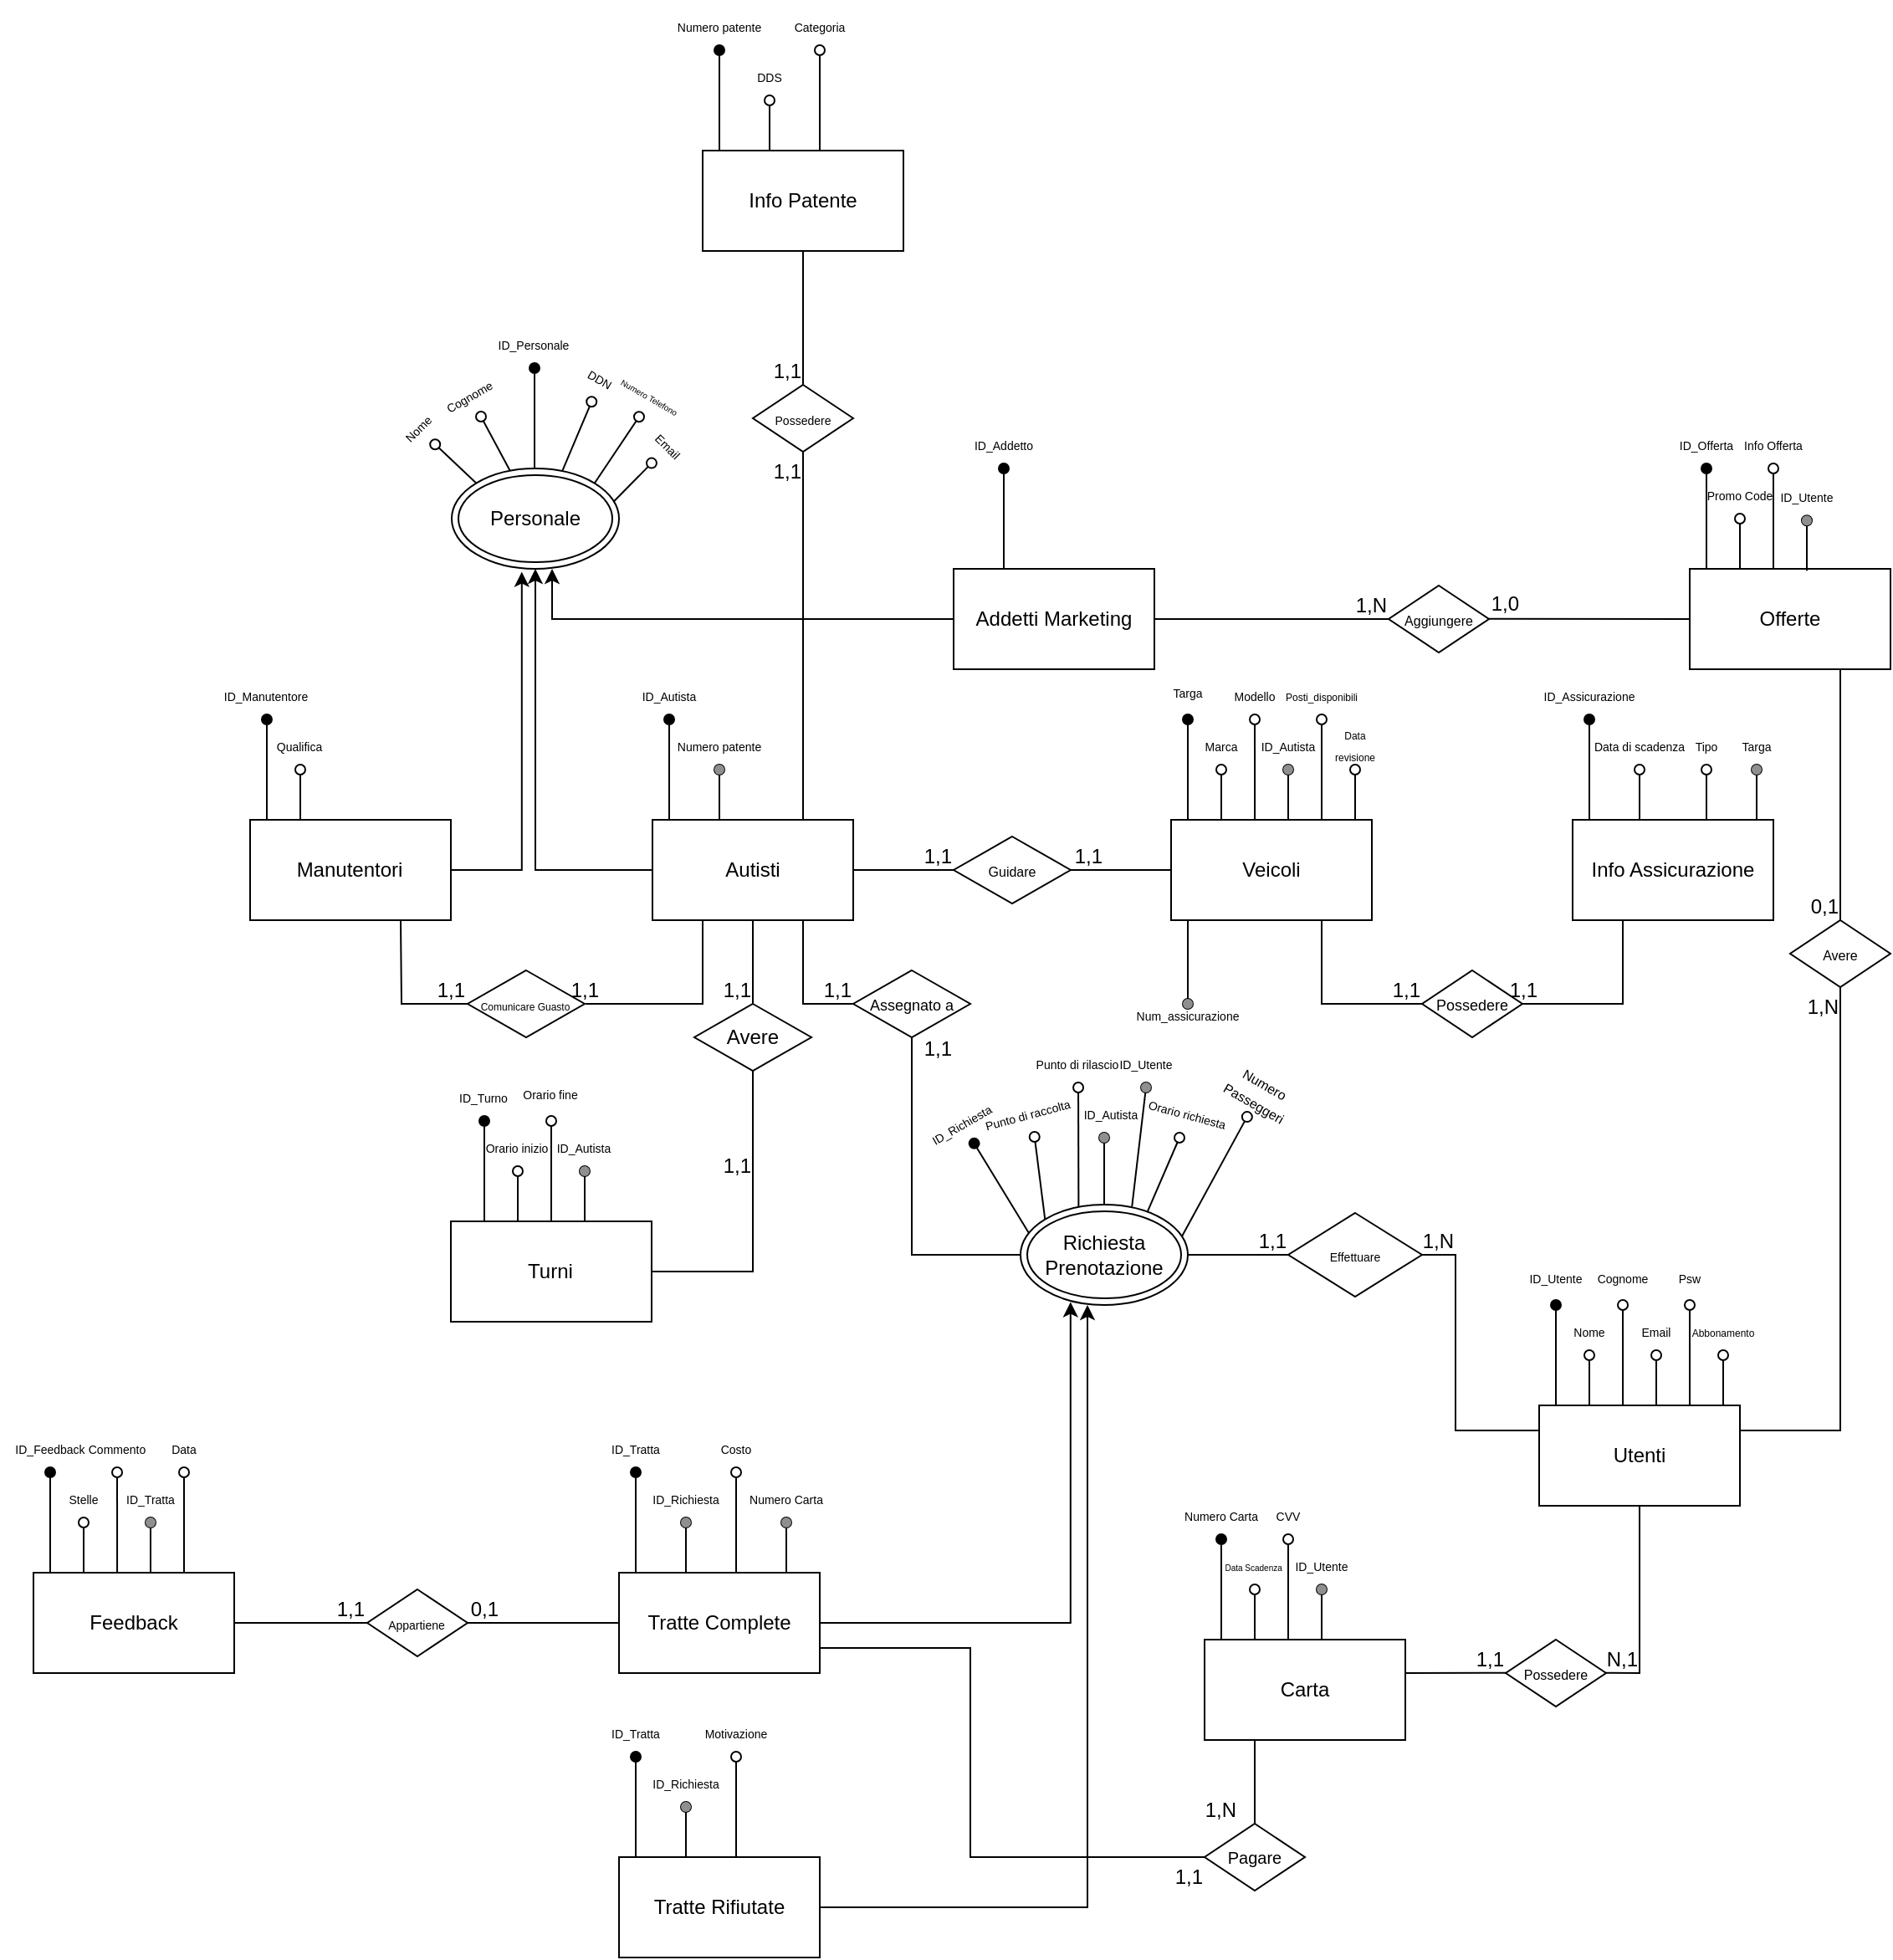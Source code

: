 <mxfile version="22.1.3" type="device">
  <diagram id="R2lEEEUBdFMjLlhIrx00" name="Page-1">
    <mxGraphModel dx="1369" dy="855" grid="1" gridSize="10" guides="1" tooltips="1" connect="1" arrows="1" fold="1" page="1" pageScale="1" pageWidth="3300" pageHeight="4681" math="0" shadow="0" extFonts="Permanent Marker^https://fonts.googleapis.com/css?family=Permanent+Marker">
      <root>
        <mxCell id="0" />
        <mxCell id="1" parent="0" />
        <mxCell id="1GTwUBaE6gafLs46mViq-55" value="Veicoli" style="rounded=0;whiteSpace=wrap;html=1;" parent="1" vertex="1">
          <mxGeometry x="1920" y="1100" width="120" height="60" as="geometry" />
        </mxCell>
        <mxCell id="1GTwUBaE6gafLs46mViq-56" value="" style="endArrow=oval;html=1;rounded=0;exitX=0.5;exitY=0;exitDx=0;exitDy=0;endFill=0;" parent="1" edge="1">
          <mxGeometry width="50" height="50" relative="1" as="geometry">
            <mxPoint x="1950" y="1100" as="sourcePoint" />
            <mxPoint x="1950" y="1070" as="targetPoint" />
          </mxGeometry>
        </mxCell>
        <mxCell id="1GTwUBaE6gafLs46mViq-57" value="&lt;font style=&quot;font-size: 7px;&quot;&gt;Marca&lt;/font&gt;" style="text;html=1;strokeColor=none;fillColor=none;align=center;verticalAlign=middle;whiteSpace=wrap;rounded=0;" parent="1" vertex="1">
          <mxGeometry x="1920" y="1040" width="60" height="30" as="geometry" />
        </mxCell>
        <mxCell id="1GTwUBaE6gafLs46mViq-58" value="" style="endArrow=oval;html=1;rounded=0;exitX=0.417;exitY=0;exitDx=0;exitDy=0;endFill=0;exitPerimeter=0;" parent="1" source="1GTwUBaE6gafLs46mViq-55" target="1GTwUBaE6gafLs46mViq-59" edge="1">
          <mxGeometry width="50" height="50" relative="1" as="geometry">
            <mxPoint x="1970" y="1080" as="sourcePoint" />
            <mxPoint x="1970" y="1030" as="targetPoint" />
          </mxGeometry>
        </mxCell>
        <mxCell id="1GTwUBaE6gafLs46mViq-59" value="&lt;font style=&quot;font-size: 7px;&quot;&gt;Modello&lt;/font&gt;" style="text;html=1;strokeColor=none;fillColor=none;align=center;verticalAlign=middle;whiteSpace=wrap;rounded=0;" parent="1" vertex="1">
          <mxGeometry x="1940" y="1010" width="60" height="30" as="geometry" />
        </mxCell>
        <mxCell id="1GTwUBaE6gafLs46mViq-60" value="" style="endArrow=oval;html=1;rounded=0;exitX=0.5;exitY=0;exitDx=0;exitDy=0;endFill=1;fontColor=#FFFFFF;strokeColor=#000000;labelBackgroundColor=#757575;" parent="1" target="1GTwUBaE6gafLs46mViq-61" edge="1">
          <mxGeometry width="50" height="50" relative="1" as="geometry">
            <mxPoint x="1990" y="1100" as="sourcePoint" />
            <mxPoint x="1990" y="1050" as="targetPoint" />
          </mxGeometry>
        </mxCell>
        <mxCell id="1GTwUBaE6gafLs46mViq-61" value="&lt;font style=&quot;font-size: 7px;&quot;&gt;ID_&lt;font style=&quot;font-size: 7px;&quot;&gt;Autista&lt;/font&gt;&lt;/font&gt;" style="text;html=1;strokeColor=none;fillColor=none;align=center;verticalAlign=middle;whiteSpace=wrap;rounded=0;" parent="1" vertex="1">
          <mxGeometry x="1960" y="1040" width="60" height="30" as="geometry" />
        </mxCell>
        <mxCell id="1GTwUBaE6gafLs46mViq-66" value="" style="endArrow=oval;html=1;rounded=0;exitX=0.417;exitY=0;exitDx=0;exitDy=0;endFill=1;exitPerimeter=0;" parent="1" target="1GTwUBaE6gafLs46mViq-67" edge="1">
          <mxGeometry width="50" height="50" relative="1" as="geometry">
            <mxPoint x="1930" y="1100" as="sourcePoint" />
            <mxPoint x="1930" y="1030" as="targetPoint" />
          </mxGeometry>
        </mxCell>
        <mxCell id="1GTwUBaE6gafLs46mViq-67" value="&lt;div style=&quot;font-size: 7px;&quot;&gt;Targa&lt;/div&gt;" style="text;html=1;strokeColor=none;fillColor=none;align=center;verticalAlign=middle;whiteSpace=wrap;rounded=0;" parent="1" vertex="1">
          <mxGeometry x="1900" y="1010" width="60" height="30" as="geometry" />
        </mxCell>
        <mxCell id="1GTwUBaE6gafLs46mViq-72" value="&lt;font style=&quot;font-size: 8px;&quot;&gt;Guidare&lt;br&gt;&lt;/font&gt;" style="shape=rhombus;perimeter=rhombusPerimeter;whiteSpace=wrap;html=1;align=center;" parent="1" vertex="1">
          <mxGeometry x="1790" y="1110" width="70" height="40" as="geometry" />
        </mxCell>
        <mxCell id="1GTwUBaE6gafLs46mViq-77" value="" style="shape=waypoint;sketch=0;fillStyle=solid;size=6;pointerEvents=1;points=[];fillColor=none;resizable=0;rotatable=0;perimeter=centerPerimeter;snapToPoint=1;strokeColor=#8F8F8F;" parent="1" vertex="1">
          <mxGeometry x="1980" y="1060" width="20" height="20" as="geometry" />
        </mxCell>
        <mxCell id="WVK-Z61vjBoYHEyCaG1b-30" value="" style="endArrow=none;html=1;rounded=0;exitX=1;exitY=0.5;exitDx=0;exitDy=0;entryX=0;entryY=0.5;entryDx=0;entryDy=0;" parent="1" target="1GTwUBaE6gafLs46mViq-72" edge="1">
          <mxGeometry relative="1" as="geometry">
            <mxPoint x="1730" y="1130" as="sourcePoint" />
            <mxPoint x="1940" y="1190" as="targetPoint" />
          </mxGeometry>
        </mxCell>
        <mxCell id="WVK-Z61vjBoYHEyCaG1b-31" value="1,1" style="resizable=0;html=1;whiteSpace=wrap;align=right;verticalAlign=bottom;" parent="WVK-Z61vjBoYHEyCaG1b-30" connectable="0" vertex="1">
          <mxGeometry x="1" relative="1" as="geometry" />
        </mxCell>
        <mxCell id="WVK-Z61vjBoYHEyCaG1b-32" value="" style="endArrow=none;html=1;rounded=0;entryX=0;entryY=0.5;entryDx=0;entryDy=0;" parent="1" target="1GTwUBaE6gafLs46mViq-55" edge="1">
          <mxGeometry relative="1" as="geometry">
            <mxPoint x="1860" y="1130" as="sourcePoint" />
            <mxPoint x="1910" y="1130" as="targetPoint" />
          </mxGeometry>
        </mxCell>
        <mxCell id="WVK-Z61vjBoYHEyCaG1b-33" value="1,1" style="resizable=0;html=1;whiteSpace=wrap;align=right;verticalAlign=bottom;" parent="WVK-Z61vjBoYHEyCaG1b-32" connectable="0" vertex="1">
          <mxGeometry x="1" relative="1" as="geometry">
            <mxPoint x="-40" as="offset" />
          </mxGeometry>
        </mxCell>
        <mxCell id="WVK-Z61vjBoYHEyCaG1b-49" value="Turni" style="rounded=0;whiteSpace=wrap;html=1;" parent="1" vertex="1">
          <mxGeometry x="1489.49" y="1340" width="120" height="60" as="geometry" />
        </mxCell>
        <mxCell id="WVK-Z61vjBoYHEyCaG1b-56" value="" style="endArrow=oval;html=1;rounded=0;exitX=0.417;exitY=0;exitDx=0;exitDy=0;endFill=1;exitPerimeter=0;" parent="1" target="WVK-Z61vjBoYHEyCaG1b-57" edge="1">
          <mxGeometry width="50" height="50" relative="1" as="geometry">
            <mxPoint x="1509.49" y="1340" as="sourcePoint" />
            <mxPoint x="1509.49" y="1270" as="targetPoint" />
          </mxGeometry>
        </mxCell>
        <mxCell id="WVK-Z61vjBoYHEyCaG1b-57" value="&lt;div&gt;&lt;span style=&quot;font-size: 7px;&quot;&gt;ID_Turno&lt;/span&gt;&lt;/div&gt;" style="text;html=1;strokeColor=none;fillColor=none;align=center;verticalAlign=middle;whiteSpace=wrap;rounded=0;" parent="1" vertex="1">
          <mxGeometry x="1479.49" y="1250" width="60" height="30" as="geometry" />
        </mxCell>
        <mxCell id="WVK-Z61vjBoYHEyCaG1b-60" value="Avere" style="shape=rhombus;perimeter=rhombusPerimeter;whiteSpace=wrap;html=1;align=center;" parent="1" vertex="1">
          <mxGeometry x="1635" y="1210" width="70" height="40" as="geometry" />
        </mxCell>
        <mxCell id="WVK-Z61vjBoYHEyCaG1b-72" value="" style="endArrow=none;html=1;rounded=0;exitX=0.5;exitY=1;exitDx=0;exitDy=0;entryX=0.5;entryY=0;entryDx=0;entryDy=0;" parent="1" source="m7EIwp2qNDk-36-i3Lt1-24" target="WVK-Z61vjBoYHEyCaG1b-60" edge="1">
          <mxGeometry relative="1" as="geometry">
            <mxPoint x="1700" y="1160" as="sourcePoint" />
            <mxPoint x="1820" y="1230" as="targetPoint" />
          </mxGeometry>
        </mxCell>
        <mxCell id="WVK-Z61vjBoYHEyCaG1b-73" value="1,1" style="resizable=0;html=1;whiteSpace=wrap;align=right;verticalAlign=bottom;" parent="WVK-Z61vjBoYHEyCaG1b-72" connectable="0" vertex="1">
          <mxGeometry x="1" relative="1" as="geometry" />
        </mxCell>
        <mxCell id="WVK-Z61vjBoYHEyCaG1b-78" value="" style="endArrow=oval;html=1;rounded=0;exitDx=0;exitDy=0;endFill=1;fontColor=#FFFFFF;strokeColor=#000000;labelBackgroundColor=#757575;" parent="1" edge="1">
          <mxGeometry width="50" height="50" relative="1" as="geometry">
            <mxPoint x="1629.49" y="1310" as="sourcePoint" />
            <mxPoint x="1629.49" y="1310" as="targetPoint" />
          </mxGeometry>
        </mxCell>
        <mxCell id="zgEXHdy59-02v655x-aA-15" value="Feedback" style="rounded=0;whiteSpace=wrap;html=1;" parent="1" vertex="1">
          <mxGeometry x="1240" y="1550" width="120" height="60" as="geometry" />
        </mxCell>
        <mxCell id="zgEXHdy59-02v655x-aA-16" value="" style="endArrow=oval;html=1;rounded=0;exitX=0.5;exitY=0;exitDx=0;exitDy=0;endFill=0;" parent="1" target="zgEXHdy59-02v655x-aA-17" edge="1">
          <mxGeometry width="50" height="50" relative="1" as="geometry">
            <mxPoint x="1270" y="1550" as="sourcePoint" />
            <mxPoint x="1270" y="1500" as="targetPoint" />
          </mxGeometry>
        </mxCell>
        <mxCell id="zgEXHdy59-02v655x-aA-17" value="&lt;font style=&quot;font-size: 7px;&quot;&gt;Stelle&lt;/font&gt;" style="text;html=1;strokeColor=none;fillColor=none;align=center;verticalAlign=middle;whiteSpace=wrap;rounded=0;" parent="1" vertex="1">
          <mxGeometry x="1240" y="1490" width="60" height="30" as="geometry" />
        </mxCell>
        <mxCell id="zgEXHdy59-02v655x-aA-18" value="" style="endArrow=oval;html=1;rounded=0;exitX=0.417;exitY=0;exitDx=0;exitDy=0;endFill=0;exitPerimeter=0;" parent="1" source="zgEXHdy59-02v655x-aA-15" target="zgEXHdy59-02v655x-aA-19" edge="1">
          <mxGeometry width="50" height="50" relative="1" as="geometry">
            <mxPoint x="1290" y="1530" as="sourcePoint" />
            <mxPoint x="1290" y="1480" as="targetPoint" />
          </mxGeometry>
        </mxCell>
        <mxCell id="zgEXHdy59-02v655x-aA-19" value="&lt;font style=&quot;font-size: 7px;&quot;&gt;Commento&lt;br&gt;&lt;/font&gt;" style="text;html=1;strokeColor=none;fillColor=none;align=center;verticalAlign=middle;whiteSpace=wrap;rounded=0;" parent="1" vertex="1">
          <mxGeometry x="1260" y="1460" width="60" height="30" as="geometry" />
        </mxCell>
        <mxCell id="zgEXHdy59-02v655x-aA-20" value="" style="endArrow=oval;html=1;rounded=0;exitX=0.5;exitY=0;exitDx=0;exitDy=0;endFill=1;fontColor=#FFFFFF;strokeColor=#000000;labelBackgroundColor=#757575;" parent="1" target="zgEXHdy59-02v655x-aA-21" edge="1">
          <mxGeometry width="50" height="50" relative="1" as="geometry">
            <mxPoint x="1310" y="1550" as="sourcePoint" />
            <mxPoint x="1310" y="1500" as="targetPoint" />
          </mxGeometry>
        </mxCell>
        <mxCell id="zgEXHdy59-02v655x-aA-21" value="&lt;font style=&quot;font-size: 7px;&quot;&gt;ID_Tratta&lt;br&gt;&lt;/font&gt;" style="text;html=1;strokeColor=none;fillColor=none;align=center;verticalAlign=middle;whiteSpace=wrap;rounded=0;" parent="1" vertex="1">
          <mxGeometry x="1280" y="1490" width="60" height="30" as="geometry" />
        </mxCell>
        <mxCell id="zgEXHdy59-02v655x-aA-22" value="" style="endArrow=oval;html=1;rounded=0;exitX=0.417;exitY=0;exitDx=0;exitDy=0;endFill=1;exitPerimeter=0;" parent="1" target="zgEXHdy59-02v655x-aA-23" edge="1">
          <mxGeometry width="50" height="50" relative="1" as="geometry">
            <mxPoint x="1250" y="1550" as="sourcePoint" />
            <mxPoint x="1250" y="1480" as="targetPoint" />
          </mxGeometry>
        </mxCell>
        <mxCell id="zgEXHdy59-02v655x-aA-23" value="&lt;font style=&quot;font-size: 7px;&quot;&gt;ID_Feedback&lt;/font&gt;" style="text;html=1;strokeColor=none;fillColor=none;align=center;verticalAlign=middle;whiteSpace=wrap;rounded=0;" parent="1" vertex="1">
          <mxGeometry x="1220" y="1460" width="60" height="30" as="geometry" />
        </mxCell>
        <mxCell id="zgEXHdy59-02v655x-aA-24" value="" style="shape=waypoint;sketch=0;fillStyle=solid;size=6;pointerEvents=1;points=[];fillColor=none;resizable=0;rotatable=0;perimeter=centerPerimeter;snapToPoint=1;strokeColor=#8F8F8F;" parent="1" vertex="1">
          <mxGeometry x="1300" y="1510" width="20" height="20" as="geometry" />
        </mxCell>
        <mxCell id="zgEXHdy59-02v655x-aA-25" value="" style="endArrow=oval;html=1;rounded=0;exitX=0.417;exitY=0;exitDx=0;exitDy=0;endFill=0;exitPerimeter=0;" parent="1" target="zgEXHdy59-02v655x-aA-26" edge="1">
          <mxGeometry width="50" height="50" relative="1" as="geometry">
            <mxPoint x="1330" y="1550" as="sourcePoint" />
            <mxPoint x="1330" y="1480" as="targetPoint" />
          </mxGeometry>
        </mxCell>
        <mxCell id="zgEXHdy59-02v655x-aA-26" value="&lt;font style=&quot;font-size: 7px;&quot;&gt;Data&lt;br&gt;&lt;/font&gt;" style="text;html=1;strokeColor=none;fillColor=none;align=center;verticalAlign=middle;whiteSpace=wrap;rounded=0;" parent="1" vertex="1">
          <mxGeometry x="1300" y="1460" width="60" height="30" as="geometry" />
        </mxCell>
        <mxCell id="VP--jvnIrPfgmcB4H4c5-129" style="edgeStyle=orthogonalEdgeStyle;rounded=0;orthogonalLoop=1;jettySize=auto;html=1;entryX=0.5;entryY=1;entryDx=0;entryDy=0;" parent="1" source="m7EIwp2qNDk-36-i3Lt1-24" target="VP--jvnIrPfgmcB4H4c5-127" edge="1">
          <mxGeometry relative="1" as="geometry" />
        </mxCell>
        <mxCell id="m7EIwp2qNDk-36-i3Lt1-24" value="Autisti" style="rounded=0;whiteSpace=wrap;html=1;" parent="1" vertex="1">
          <mxGeometry x="1610" y="1100" width="120" height="60" as="geometry" />
        </mxCell>
        <mxCell id="m7EIwp2qNDk-36-i3Lt1-33" value="" style="endArrow=oval;html=1;rounded=0;exitX=0.417;exitY=0;exitDx=0;exitDy=0;endFill=1;exitPerimeter=0;" parent="1" target="m7EIwp2qNDk-36-i3Lt1-34" edge="1">
          <mxGeometry width="50" height="50" relative="1" as="geometry">
            <mxPoint x="1620" y="1100" as="sourcePoint" />
            <mxPoint x="1620" y="1030" as="targetPoint" />
          </mxGeometry>
        </mxCell>
        <mxCell id="m7EIwp2qNDk-36-i3Lt1-34" value="&lt;span style=&quot;font-size: 7px;&quot;&gt;ID_Autista&lt;/span&gt;" style="text;html=1;strokeColor=none;fillColor=none;align=center;verticalAlign=middle;whiteSpace=wrap;rounded=0;" parent="1" vertex="1">
          <mxGeometry x="1590" y="1010" width="60" height="30" as="geometry" />
        </mxCell>
        <mxCell id="m7EIwp2qNDk-36-i3Lt1-37" value="&lt;div&gt;Utenti&lt;/div&gt;" style="rounded=0;whiteSpace=wrap;html=1;" parent="1" vertex="1">
          <mxGeometry x="2140" y="1450" width="120" height="60" as="geometry" />
        </mxCell>
        <mxCell id="m7EIwp2qNDk-36-i3Lt1-38" value="" style="endArrow=oval;html=1;rounded=0;exitX=0.5;exitY=0;exitDx=0;exitDy=0;endFill=0;" parent="1" target="m7EIwp2qNDk-36-i3Lt1-39" edge="1">
          <mxGeometry width="50" height="50" relative="1" as="geometry">
            <mxPoint x="2170" y="1450" as="sourcePoint" />
            <mxPoint x="2170" y="1400" as="targetPoint" />
          </mxGeometry>
        </mxCell>
        <mxCell id="m7EIwp2qNDk-36-i3Lt1-39" value="&lt;font style=&quot;font-size: 7px;&quot;&gt;Nome&lt;/font&gt;" style="text;html=1;strokeColor=none;fillColor=none;align=center;verticalAlign=middle;whiteSpace=wrap;rounded=0;" parent="1" vertex="1">
          <mxGeometry x="2140" y="1390" width="60" height="30" as="geometry" />
        </mxCell>
        <mxCell id="m7EIwp2qNDk-36-i3Lt1-40" value="" style="endArrow=oval;html=1;rounded=0;exitX=0.417;exitY=0;exitDx=0;exitDy=0;endFill=0;exitPerimeter=0;" parent="1" source="m7EIwp2qNDk-36-i3Lt1-37" target="m7EIwp2qNDk-36-i3Lt1-41" edge="1">
          <mxGeometry width="50" height="50" relative="1" as="geometry">
            <mxPoint x="2190" y="1430" as="sourcePoint" />
            <mxPoint x="2190" y="1380" as="targetPoint" />
          </mxGeometry>
        </mxCell>
        <mxCell id="m7EIwp2qNDk-36-i3Lt1-41" value="&lt;div style=&quot;font-size: 7px;&quot;&gt;Cognome&lt;/div&gt;" style="text;html=1;strokeColor=none;fillColor=none;align=center;verticalAlign=middle;whiteSpace=wrap;rounded=0;" parent="1" vertex="1">
          <mxGeometry x="2160" y="1360" width="60" height="30" as="geometry" />
        </mxCell>
        <mxCell id="m7EIwp2qNDk-36-i3Lt1-42" value="" style="endArrow=oval;html=1;rounded=0;exitX=0.5;exitY=0;exitDx=0;exitDy=0;endFill=0;" parent="1" target="m7EIwp2qNDk-36-i3Lt1-43" edge="1">
          <mxGeometry width="50" height="50" relative="1" as="geometry">
            <mxPoint x="2210" y="1450" as="sourcePoint" />
            <mxPoint x="2210" y="1400" as="targetPoint" />
          </mxGeometry>
        </mxCell>
        <mxCell id="m7EIwp2qNDk-36-i3Lt1-43" value="&lt;font style=&quot;font-size: 7px;&quot;&gt;Email&lt;/font&gt;" style="text;html=1;strokeColor=none;fillColor=none;align=center;verticalAlign=middle;whiteSpace=wrap;rounded=0;" parent="1" vertex="1">
          <mxGeometry x="2180" y="1390" width="60" height="30" as="geometry" />
        </mxCell>
        <mxCell id="m7EIwp2qNDk-36-i3Lt1-44" value="" style="endArrow=oval;html=1;rounded=0;exitX=0.417;exitY=0;exitDx=0;exitDy=0;endFill=0;exitPerimeter=0;" parent="1" target="m7EIwp2qNDk-36-i3Lt1-45" edge="1">
          <mxGeometry width="50" height="50" relative="1" as="geometry">
            <mxPoint x="2230" y="1450" as="sourcePoint" />
            <mxPoint x="2230" y="1380" as="targetPoint" />
          </mxGeometry>
        </mxCell>
        <mxCell id="m7EIwp2qNDk-36-i3Lt1-45" value="&lt;div style=&quot;font-size: 7px;&quot;&gt;Psw&lt;br&gt;&lt;/div&gt;" style="text;html=1;strokeColor=none;fillColor=none;align=center;verticalAlign=middle;whiteSpace=wrap;rounded=0;" parent="1" vertex="1">
          <mxGeometry x="2200" y="1360" width="60" height="30" as="geometry" />
        </mxCell>
        <mxCell id="m7EIwp2qNDk-36-i3Lt1-46" value="" style="endArrow=oval;html=1;rounded=0;exitX=0.417;exitY=0;exitDx=0;exitDy=0;endFill=1;exitPerimeter=0;" parent="1" target="m7EIwp2qNDk-36-i3Lt1-47" edge="1">
          <mxGeometry width="50" height="50" relative="1" as="geometry">
            <mxPoint x="2150" y="1450" as="sourcePoint" />
            <mxPoint x="2150" y="1380" as="targetPoint" />
          </mxGeometry>
        </mxCell>
        <mxCell id="m7EIwp2qNDk-36-i3Lt1-47" value="&lt;div style=&quot;font-size: 7px;&quot;&gt;ID_Utente&lt;/div&gt;" style="text;html=1;strokeColor=none;fillColor=none;align=center;verticalAlign=middle;whiteSpace=wrap;rounded=0;" parent="1" vertex="1">
          <mxGeometry x="2120" y="1360" width="60" height="30" as="geometry" />
        </mxCell>
        <mxCell id="VP--jvnIrPfgmcB4H4c5-1" value="" style="endArrow=oval;html=1;rounded=0;exitX=0.5;exitY=0;exitDx=0;exitDy=0;endFill=0;" parent="1" target="VP--jvnIrPfgmcB4H4c5-2" edge="1">
          <mxGeometry width="50" height="50" relative="1" as="geometry">
            <mxPoint x="1650" y="1100" as="sourcePoint" />
            <mxPoint x="1650" y="1050" as="targetPoint" />
          </mxGeometry>
        </mxCell>
        <mxCell id="VP--jvnIrPfgmcB4H4c5-2" value="&lt;font style=&quot;font-size: 7px;&quot;&gt;Numero patente&lt;/font&gt;" style="text;html=1;strokeColor=none;fillColor=none;align=center;verticalAlign=middle;whiteSpace=wrap;rounded=0;" parent="1" vertex="1">
          <mxGeometry x="1620" y="1040" width="60" height="30" as="geometry" />
        </mxCell>
        <mxCell id="VP--jvnIrPfgmcB4H4c5-6" value="" style="endArrow=oval;html=1;rounded=0;exitX=0.5;exitY=0;exitDx=0;exitDy=0;endFill=0;" parent="1" target="VP--jvnIrPfgmcB4H4c5-7" edge="1">
          <mxGeometry width="50" height="50" relative="1" as="geometry">
            <mxPoint x="1529.49" y="1340" as="sourcePoint" />
            <mxPoint x="1529.49" y="1290" as="targetPoint" />
          </mxGeometry>
        </mxCell>
        <mxCell id="VP--jvnIrPfgmcB4H4c5-7" value="&lt;font style=&quot;font-size: 7px;&quot;&gt;Orario inizio&lt;/font&gt;" style="text;html=1;strokeColor=none;fillColor=none;align=center;verticalAlign=middle;whiteSpace=wrap;rounded=0;" parent="1" vertex="1">
          <mxGeometry x="1499.49" y="1280" width="60" height="30" as="geometry" />
        </mxCell>
        <mxCell id="VP--jvnIrPfgmcB4H4c5-8" value="" style="endArrow=oval;html=1;rounded=0;exitX=0.417;exitY=0;exitDx=0;exitDy=0;endFill=0;exitPerimeter=0;" parent="1" target="VP--jvnIrPfgmcB4H4c5-9" edge="1">
          <mxGeometry width="50" height="50" relative="1" as="geometry">
            <mxPoint x="1549.49" y="1340" as="sourcePoint" />
            <mxPoint x="1549.49" y="1270" as="targetPoint" />
          </mxGeometry>
        </mxCell>
        <mxCell id="VP--jvnIrPfgmcB4H4c5-9" value="&lt;div style=&quot;font-size: 7px;&quot;&gt;Orario fine&lt;/div&gt;" style="text;html=1;strokeColor=none;fillColor=none;align=center;verticalAlign=middle;whiteSpace=wrap;rounded=0;" parent="1" vertex="1">
          <mxGeometry x="1519.49" y="1250" width="60" height="30" as="geometry" />
        </mxCell>
        <mxCell id="VP--jvnIrPfgmcB4H4c5-10" value="" style="endArrow=oval;html=1;rounded=0;exitX=0.5;exitY=0;exitDx=0;exitDy=0;endFill=1;fontColor=#FFFFFF;strokeColor=#000000;labelBackgroundColor=#757575;" parent="1" target="VP--jvnIrPfgmcB4H4c5-11" edge="1">
          <mxGeometry width="50" height="50" relative="1" as="geometry">
            <mxPoint x="1569.49" y="1340" as="sourcePoint" />
            <mxPoint x="1569.49" y="1290" as="targetPoint" />
          </mxGeometry>
        </mxCell>
        <mxCell id="VP--jvnIrPfgmcB4H4c5-11" value="&lt;font style=&quot;font-size: 7px;&quot;&gt;ID_&lt;font style=&quot;font-size: 7px;&quot;&gt;Autista&lt;/font&gt;&lt;/font&gt;" style="text;html=1;strokeColor=none;fillColor=none;align=center;verticalAlign=middle;whiteSpace=wrap;rounded=0;" parent="1" vertex="1">
          <mxGeometry x="1539.49" y="1280" width="60" height="30" as="geometry" />
        </mxCell>
        <mxCell id="VP--jvnIrPfgmcB4H4c5-12" value="" style="shape=waypoint;sketch=0;fillStyle=solid;size=6;pointerEvents=1;points=[];fillColor=none;resizable=0;rotatable=0;perimeter=centerPerimeter;snapToPoint=1;strokeColor=#8F8F8F;" parent="1" vertex="1">
          <mxGeometry x="1559.49" y="1300" width="20" height="20" as="geometry" />
        </mxCell>
        <mxCell id="VP--jvnIrPfgmcB4H4c5-13" value="" style="endArrow=oval;html=1;rounded=0;exitX=0.5;exitY=0;exitDx=0;exitDy=0;endFill=0;" parent="1" target="VP--jvnIrPfgmcB4H4c5-14" edge="1">
          <mxGeometry width="50" height="50" relative="1" as="geometry">
            <mxPoint x="2250" y="1450" as="sourcePoint" />
            <mxPoint x="2250" y="1400" as="targetPoint" />
          </mxGeometry>
        </mxCell>
        <mxCell id="VP--jvnIrPfgmcB4H4c5-14" value="&lt;font style=&quot;font-size: 6px;&quot;&gt;Abbonamento&lt;/font&gt;" style="text;html=1;strokeColor=none;fillColor=none;align=center;verticalAlign=middle;whiteSpace=wrap;rounded=0;" parent="1" vertex="1">
          <mxGeometry x="2220" y="1390" width="60" height="30" as="geometry" />
        </mxCell>
        <mxCell id="VP--jvnIrPfgmcB4H4c5-20" value="" style="endArrow=none;html=1;rounded=0;exitX=0.5;exitY=1;exitDx=0;exitDy=0;entryX=1;entryY=0.5;entryDx=0;entryDy=0;" parent="1" source="WVK-Z61vjBoYHEyCaG1b-60" target="WVK-Z61vjBoYHEyCaG1b-49" edge="1">
          <mxGeometry relative="1" as="geometry">
            <mxPoint x="1699.86" y="1260" as="sourcePoint" />
            <mxPoint x="1699.86" y="1320" as="targetPoint" />
            <Array as="points">
              <mxPoint x="1670" y="1320" />
              <mxPoint x="1670" y="1370" />
            </Array>
          </mxGeometry>
        </mxCell>
        <mxCell id="VP--jvnIrPfgmcB4H4c5-21" value="1,1" style="resizable=0;html=1;whiteSpace=wrap;align=right;verticalAlign=bottom;" parent="VP--jvnIrPfgmcB4H4c5-20" connectable="0" vertex="1">
          <mxGeometry x="1" relative="1" as="geometry">
            <mxPoint x="61" y="-55" as="offset" />
          </mxGeometry>
        </mxCell>
        <mxCell id="VP--jvnIrPfgmcB4H4c5-58" value="Carta" style="rounded=0;whiteSpace=wrap;html=1;" parent="1" vertex="1">
          <mxGeometry x="1940" y="1590" width="120" height="60" as="geometry" />
        </mxCell>
        <mxCell id="VP--jvnIrPfgmcB4H4c5-59" value="" style="endArrow=oval;html=1;rounded=0;exitX=0.417;exitY=0;exitDx=0;exitDy=0;endFill=1;exitPerimeter=0;" parent="1" target="VP--jvnIrPfgmcB4H4c5-60" edge="1">
          <mxGeometry width="50" height="50" relative="1" as="geometry">
            <mxPoint x="1950" y="1590" as="sourcePoint" />
            <mxPoint x="1950" y="1520" as="targetPoint" />
          </mxGeometry>
        </mxCell>
        <mxCell id="VP--jvnIrPfgmcB4H4c5-60" value="&lt;font style=&quot;font-size: 7px;&quot;&gt;Numero Carta&lt;br&gt;&lt;/font&gt;" style="text;html=1;strokeColor=none;fillColor=none;align=center;verticalAlign=middle;whiteSpace=wrap;rounded=0;" parent="1" vertex="1">
          <mxGeometry x="1920" y="1500" width="60" height="30" as="geometry" />
        </mxCell>
        <mxCell id="VP--jvnIrPfgmcB4H4c5-63" value="" style="endArrow=oval;html=1;rounded=0;endFill=0;fontColor=#FFFFFF;strokeColor=#000000;labelBackgroundColor=#757575;" parent="1" target="VP--jvnIrPfgmcB4H4c5-64" edge="1">
          <mxGeometry width="50" height="50" relative="1" as="geometry">
            <mxPoint x="1990" y="1590" as="sourcePoint" />
            <mxPoint x="1990" y="1510" as="targetPoint" />
          </mxGeometry>
        </mxCell>
        <mxCell id="VP--jvnIrPfgmcB4H4c5-64" value="&lt;span style=&quot;font-size: 7px;&quot;&gt;CVV&lt;/span&gt;" style="text;html=1;strokeColor=none;fillColor=none;align=center;verticalAlign=middle;whiteSpace=wrap;rounded=0;" parent="1" vertex="1">
          <mxGeometry x="1960" y="1500" width="60" height="30" as="geometry" />
        </mxCell>
        <mxCell id="VP--jvnIrPfgmcB4H4c5-65" value="" style="endArrow=oval;html=1;rounded=0;exitX=0.5;exitY=0;exitDx=0;exitDy=0;endFill=0;" parent="1" edge="1">
          <mxGeometry width="50" height="50" relative="1" as="geometry">
            <mxPoint x="1970" y="1590" as="sourcePoint" />
            <mxPoint x="1970" y="1560" as="targetPoint" />
          </mxGeometry>
        </mxCell>
        <mxCell id="VP--jvnIrPfgmcB4H4c5-66" value="&lt;font style=&quot;font-size: 5px;&quot;&gt;Data Scadenza&amp;nbsp;&lt;/font&gt;" style="text;html=1;strokeColor=none;fillColor=none;align=center;verticalAlign=middle;whiteSpace=wrap;rounded=0;" parent="1" vertex="1">
          <mxGeometry x="1940" y="1530" width="60" height="30" as="geometry" />
        </mxCell>
        <mxCell id="VP--jvnIrPfgmcB4H4c5-91" value="" style="endArrow=oval;html=1;rounded=0;exitX=0.5;exitY=0;exitDx=0;exitDy=0;endFill=1;fontColor=#FFFFFF;strokeColor=#000000;labelBackgroundColor=#757575;" parent="1" target="VP--jvnIrPfgmcB4H4c5-92" edge="1">
          <mxGeometry width="50" height="50" relative="1" as="geometry">
            <mxPoint x="2010" y="1590" as="sourcePoint" />
            <mxPoint x="2010" y="1540" as="targetPoint" />
          </mxGeometry>
        </mxCell>
        <mxCell id="VP--jvnIrPfgmcB4H4c5-92" value="&lt;font style=&quot;font-size: 7px;&quot;&gt;ID_Utente&lt;br&gt;&lt;/font&gt;" style="text;html=1;strokeColor=none;fillColor=none;align=center;verticalAlign=middle;whiteSpace=wrap;rounded=0;" parent="1" vertex="1">
          <mxGeometry x="1980" y="1530" width="60" height="30" as="geometry" />
        </mxCell>
        <mxCell id="VP--jvnIrPfgmcB4H4c5-93" value="" style="shape=waypoint;sketch=0;fillStyle=solid;size=6;pointerEvents=1;points=[];fillColor=none;resizable=0;rotatable=0;perimeter=centerPerimeter;snapToPoint=1;strokeColor=#8F8F8F;" parent="1" vertex="1">
          <mxGeometry x="2000" y="1550" width="20" height="20" as="geometry" />
        </mxCell>
        <mxCell id="VP--jvnIrPfgmcB4H4c5-94" value="" style="endArrow=none;html=1;rounded=0;" parent="1" edge="1">
          <mxGeometry relative="1" as="geometry">
            <mxPoint x="2060" y="1610" as="sourcePoint" />
            <mxPoint x="2120" y="1609.82" as="targetPoint" />
          </mxGeometry>
        </mxCell>
        <mxCell id="VP--jvnIrPfgmcB4H4c5-95" value="" style="resizable=0;html=1;whiteSpace=wrap;align=right;verticalAlign=bottom;" parent="VP--jvnIrPfgmcB4H4c5-94" connectable="0" vertex="1">
          <mxGeometry x="1" relative="1" as="geometry" />
        </mxCell>
        <mxCell id="VP--jvnIrPfgmcB4H4c5-96" value="&lt;div style=&quot;font-size: 11px;&quot; align=&quot;center&quot;&gt;&lt;font style=&quot;font-size: 8px;&quot;&gt;Possedere&lt;/font&gt;&lt;/div&gt;" style="rhombus;whiteSpace=wrap;html=1;align=center;" parent="1" vertex="1">
          <mxGeometry x="2120" y="1590" width="60" height="40" as="geometry" />
        </mxCell>
        <mxCell id="VP--jvnIrPfgmcB4H4c5-97" value="" style="endArrow=none;html=1;rounded=0;entryX=0.5;entryY=1;entryDx=0;entryDy=0;" parent="1" target="m7EIwp2qNDk-36-i3Lt1-37" edge="1">
          <mxGeometry relative="1" as="geometry">
            <mxPoint x="2180" y="1609.82" as="sourcePoint" />
            <mxPoint x="2300" y="1609.82" as="targetPoint" />
            <Array as="points">
              <mxPoint x="2200" y="1610" />
            </Array>
          </mxGeometry>
        </mxCell>
        <mxCell id="VP--jvnIrPfgmcB4H4c5-98" value="N,1" style="resizable=0;html=1;whiteSpace=wrap;align=right;verticalAlign=bottom;" parent="VP--jvnIrPfgmcB4H4c5-97" connectable="0" vertex="1">
          <mxGeometry x="1" relative="1" as="geometry">
            <mxPoint y="100" as="offset" />
          </mxGeometry>
        </mxCell>
        <mxCell id="VP--jvnIrPfgmcB4H4c5-99" value="1,1" style="resizable=0;html=1;whiteSpace=wrap;align=right;verticalAlign=bottom;" parent="1" connectable="0" vertex="1">
          <mxGeometry x="2120" y="1610.001" as="geometry" />
        </mxCell>
        <mxCell id="VP--jvnIrPfgmcB4H4c5-116" value="Manutentori" style="rounded=0;whiteSpace=wrap;html=1;" parent="1" vertex="1">
          <mxGeometry x="1369.49" y="1100" width="120" height="60" as="geometry" />
        </mxCell>
        <mxCell id="VP--jvnIrPfgmcB4H4c5-121" value="" style="endArrow=oval;html=1;rounded=0;exitX=0.417;exitY=0;exitDx=0;exitDy=0;endFill=1;exitPerimeter=0;" parent="1" target="VP--jvnIrPfgmcB4H4c5-122" edge="1">
          <mxGeometry width="50" height="50" relative="1" as="geometry">
            <mxPoint x="1379.49" y="1100" as="sourcePoint" />
            <mxPoint x="1379.49" y="1030" as="targetPoint" />
          </mxGeometry>
        </mxCell>
        <mxCell id="VP--jvnIrPfgmcB4H4c5-122" value="&lt;font style=&quot;font-size: 7px;&quot;&gt;ID_Manutentore&lt;/font&gt;" style="text;html=1;strokeColor=none;fillColor=none;align=center;verticalAlign=middle;whiteSpace=wrap;rounded=0;" parent="1" vertex="1">
          <mxGeometry x="1349.49" y="1010" width="60" height="30" as="geometry" />
        </mxCell>
        <mxCell id="VP--jvnIrPfgmcB4H4c5-127" value="Personale" style="ellipse;shape=doubleEllipse;whiteSpace=wrap;html=1;" parent="1" vertex="1">
          <mxGeometry x="1490" y="890" width="100" height="60" as="geometry" />
        </mxCell>
        <mxCell id="VP--jvnIrPfgmcB4H4c5-128" style="edgeStyle=orthogonalEdgeStyle;rounded=0;orthogonalLoop=1;jettySize=auto;html=1;entryX=0.419;entryY=1.03;entryDx=0;entryDy=0;entryPerimeter=0;" parent="1" source="VP--jvnIrPfgmcB4H4c5-116" target="VP--jvnIrPfgmcB4H4c5-127" edge="1">
          <mxGeometry relative="1" as="geometry" />
        </mxCell>
        <mxCell id="VP--jvnIrPfgmcB4H4c5-131" value="" style="endArrow=oval;html=1;rounded=0;exitX=0;exitY=0;exitDx=0;exitDy=0;endFill=0;entryX=0.5;entryY=1;entryDx=0;entryDy=0;" parent="1" source="VP--jvnIrPfgmcB4H4c5-127" target="VP--jvnIrPfgmcB4H4c5-132" edge="1">
          <mxGeometry width="50" height="50" relative="1" as="geometry">
            <mxPoint x="1444.645" y="899.397" as="sourcePoint" />
            <mxPoint x="1480" y="880" as="targetPoint" />
          </mxGeometry>
        </mxCell>
        <mxCell id="VP--jvnIrPfgmcB4H4c5-132" value="&lt;font style=&quot;font-size: 7px;&quot;&gt;Nome&lt;/font&gt;" style="text;html=1;strokeColor=none;fillColor=none;align=center;verticalAlign=middle;whiteSpace=wrap;rounded=0;rotation=-45;" parent="1" vertex="1">
          <mxGeometry x="1439.49" y="850" width="60" height="30" as="geometry" />
        </mxCell>
        <mxCell id="VP--jvnIrPfgmcB4H4c5-135" value="" style="endArrow=oval;html=1;rounded=0;exitX=0.662;exitY=0.021;exitDx=0;exitDy=0;endFill=0;exitPerimeter=0;" parent="1" source="VP--jvnIrPfgmcB4H4c5-127" target="VP--jvnIrPfgmcB4H4c5-136" edge="1">
          <mxGeometry width="50" height="50" relative="1" as="geometry">
            <mxPoint x="1565.355" y="889.997" as="sourcePoint" />
            <mxPoint x="1579.49" y="831.21" as="targetPoint" />
          </mxGeometry>
        </mxCell>
        <mxCell id="VP--jvnIrPfgmcB4H4c5-136" value="&lt;span style=&quot;font-size: 7px;&quot;&gt;DDN&lt;br&gt;&lt;/span&gt;" style="text;html=1;strokeColor=none;fillColor=none;align=center;verticalAlign=middle;whiteSpace=wrap;rounded=0;rotation=30;" parent="1" vertex="1">
          <mxGeometry x="1549.49" y="821.21" width="60" height="30" as="geometry" />
        </mxCell>
        <mxCell id="VP--jvnIrPfgmcB4H4c5-137" value="" style="endArrow=oval;html=1;rounded=0;exitX=0.5;exitY=0;exitDx=0;exitDy=0;endFill=0;" parent="1" target="VP--jvnIrPfgmcB4H4c5-138" edge="1">
          <mxGeometry width="50" height="50" relative="1" as="geometry">
            <mxPoint x="1399.49" y="1100" as="sourcePoint" />
            <mxPoint x="1399.49" y="1050" as="targetPoint" />
          </mxGeometry>
        </mxCell>
        <mxCell id="VP--jvnIrPfgmcB4H4c5-138" value="&lt;span style=&quot;font-size: 7px;&quot;&gt;Qualifica&lt;br&gt;&lt;/span&gt;" style="text;html=1;strokeColor=none;fillColor=none;align=center;verticalAlign=middle;whiteSpace=wrap;rounded=0;" parent="1" vertex="1">
          <mxGeometry x="1369.49" y="1040" width="60" height="30" as="geometry" />
        </mxCell>
        <mxCell id="VP--jvnIrPfgmcB4H4c5-139" value="" style="endArrow=oval;html=1;rounded=0;exitX=1;exitY=0;exitDx=0;exitDy=0;endFill=0;entryX=0.5;entryY=1;entryDx=0;entryDy=0;" parent="1" target="VP--jvnIrPfgmcB4H4c5-140" edge="1">
          <mxGeometry width="50" height="50" relative="1" as="geometry">
            <mxPoint x="1575.355" y="898.897" as="sourcePoint" />
            <mxPoint x="1605" y="841.11" as="targetPoint" />
          </mxGeometry>
        </mxCell>
        <mxCell id="VP--jvnIrPfgmcB4H4c5-140" value="&lt;font style=&quot;font-size: 5px;&quot;&gt;Numero Telefono&lt;/font&gt;" style="text;html=1;strokeColor=none;fillColor=none;align=center;verticalAlign=middle;whiteSpace=wrap;rounded=0;rotation=30;" parent="1" vertex="1">
          <mxGeometry x="1579.49" y="831.11" width="60" height="30" as="geometry" />
        </mxCell>
        <mxCell id="VP--jvnIrPfgmcB4H4c5-141" value="" style="endArrow=oval;html=1;rounded=0;exitX=0.97;exitY=0.327;exitDx=0;exitDy=0;endFill=0;exitPerimeter=0;" parent="1" source="VP--jvnIrPfgmcB4H4c5-127" target="VP--jvnIrPfgmcB4H4c5-142" edge="1">
          <mxGeometry width="50" height="50" relative="1" as="geometry">
            <mxPoint x="1635.51" y="930.11" as="sourcePoint" />
            <mxPoint x="1620" y="871.11" as="targetPoint" />
          </mxGeometry>
        </mxCell>
        <mxCell id="VP--jvnIrPfgmcB4H4c5-142" value="&lt;font style=&quot;font-size: 7px;&quot;&gt;Email&lt;/font&gt;" style="text;html=1;strokeColor=none;fillColor=none;align=center;verticalAlign=middle;whiteSpace=wrap;rounded=0;rotation=45;" parent="1" vertex="1">
          <mxGeometry x="1590" y="861.11" width="60" height="30" as="geometry" />
        </mxCell>
        <mxCell id="VP--jvnIrPfgmcB4H4c5-143" value="" style="endArrow=oval;html=1;rounded=0;exitX=0.417;exitY=0;exitDx=0;exitDy=0;endFill=1;exitPerimeter=0;" parent="1" target="VP--jvnIrPfgmcB4H4c5-144" edge="1">
          <mxGeometry width="50" height="50" relative="1" as="geometry">
            <mxPoint x="1539.49" y="890" as="sourcePoint" />
            <mxPoint x="1539.49" y="820" as="targetPoint" />
          </mxGeometry>
        </mxCell>
        <mxCell id="VP--jvnIrPfgmcB4H4c5-144" value="&lt;font style=&quot;font-size: 7px;&quot;&gt;ID_Personale&lt;/font&gt;" style="text;html=1;strokeColor=none;fillColor=none;align=center;verticalAlign=middle;whiteSpace=wrap;rounded=0;" parent="1" vertex="1">
          <mxGeometry x="1509.49" y="800" width="60" height="30" as="geometry" />
        </mxCell>
        <mxCell id="VP--jvnIrPfgmcB4H4c5-145" value="" style="endArrow=oval;html=1;rounded=0;exitX=0.348;exitY=0.021;exitDx=0;exitDy=0;endFill=0;entryX=0.5;entryY=1;entryDx=0;entryDy=0;exitPerimeter=0;" parent="1" source="VP--jvnIrPfgmcB4H4c5-127" target="VP--jvnIrPfgmcB4H4c5-146" edge="1">
          <mxGeometry width="50" height="50" relative="1" as="geometry">
            <mxPoint x="1535.51" y="880" as="sourcePoint" />
            <mxPoint x="1510.51" y="861" as="targetPoint" />
          </mxGeometry>
        </mxCell>
        <mxCell id="VP--jvnIrPfgmcB4H4c5-146" value="&lt;font style=&quot;font-size: 7px;&quot;&gt;Cognome&lt;/font&gt;" style="text;html=1;strokeColor=none;fillColor=none;align=center;verticalAlign=middle;whiteSpace=wrap;rounded=0;rotation=-30;" parent="1" vertex="1">
          <mxGeometry x="1470" y="831" width="60" height="30" as="geometry" />
        </mxCell>
        <mxCell id="VP--jvnIrPfgmcB4H4c5-147" value="&lt;font style=&quot;font-size: 6px;&quot;&gt;Comunicare Guasto&lt;/font&gt;" style="shape=rhombus;perimeter=rhombusPerimeter;whiteSpace=wrap;html=1;align=center;" parent="1" vertex="1">
          <mxGeometry x="1499.49" y="1190" width="70" height="40" as="geometry" />
        </mxCell>
        <mxCell id="VP--jvnIrPfgmcB4H4c5-148" value="" style="endArrow=none;html=1;rounded=0;exitX=0.25;exitY=1;exitDx=0;exitDy=0;" parent="1" source="m7EIwp2qNDk-36-i3Lt1-24" edge="1">
          <mxGeometry relative="1" as="geometry">
            <mxPoint x="1410" y="1210" as="sourcePoint" />
            <mxPoint x="1570" y="1210" as="targetPoint" />
            <Array as="points">
              <mxPoint x="1640" y="1210" />
            </Array>
          </mxGeometry>
        </mxCell>
        <mxCell id="VP--jvnIrPfgmcB4H4c5-149" value="1,1" style="resizable=0;html=1;whiteSpace=wrap;align=right;verticalAlign=bottom;" parent="VP--jvnIrPfgmcB4H4c5-148" connectable="0" vertex="1">
          <mxGeometry x="1" relative="1" as="geometry">
            <mxPoint x="9" as="offset" />
          </mxGeometry>
        </mxCell>
        <mxCell id="VP--jvnIrPfgmcB4H4c5-150" value="" style="endArrow=none;html=1;rounded=0;exitX=0.75;exitY=1;exitDx=0;exitDy=0;entryX=0;entryY=0.5;entryDx=0;entryDy=0;" parent="1" source="VP--jvnIrPfgmcB4H4c5-116" target="VP--jvnIrPfgmcB4H4c5-147" edge="1">
          <mxGeometry relative="1" as="geometry">
            <mxPoint x="1434.49" y="1170" as="sourcePoint" />
            <mxPoint x="1364.49" y="1220" as="targetPoint" />
            <Array as="points">
              <mxPoint x="1460" y="1210" />
            </Array>
          </mxGeometry>
        </mxCell>
        <mxCell id="VP--jvnIrPfgmcB4H4c5-151" value="1,1" style="resizable=0;html=1;whiteSpace=wrap;align=right;verticalAlign=bottom;" parent="VP--jvnIrPfgmcB4H4c5-150" connectable="0" vertex="1">
          <mxGeometry x="1" relative="1" as="geometry" />
        </mxCell>
        <mxCell id="VP--jvnIrPfgmcB4H4c5-152" value="Offerte" style="rounded=0;whiteSpace=wrap;html=1;" parent="1" vertex="1">
          <mxGeometry x="2230" y="950" width="120" height="60" as="geometry" />
        </mxCell>
        <mxCell id="VP--jvnIrPfgmcB4H4c5-153" value="" style="endArrow=oval;html=1;rounded=0;exitX=0.417;exitY=0;exitDx=0;exitDy=0;endFill=1;exitPerimeter=0;" parent="1" target="VP--jvnIrPfgmcB4H4c5-154" edge="1">
          <mxGeometry width="50" height="50" relative="1" as="geometry">
            <mxPoint x="2240" y="950" as="sourcePoint" />
            <mxPoint x="2240" y="880" as="targetPoint" />
          </mxGeometry>
        </mxCell>
        <mxCell id="VP--jvnIrPfgmcB4H4c5-154" value="&lt;font style=&quot;font-size: 7px;&quot;&gt;ID_Offerta&lt;br&gt;&lt;/font&gt;" style="text;html=1;strokeColor=none;fillColor=none;align=center;verticalAlign=middle;whiteSpace=wrap;rounded=0;" parent="1" vertex="1">
          <mxGeometry x="2210" y="860" width="60" height="30" as="geometry" />
        </mxCell>
        <mxCell id="VP--jvnIrPfgmcB4H4c5-155" value="" style="endArrow=oval;html=1;rounded=0;exitX=0.5;exitY=0;exitDx=0;exitDy=0;endFill=0;fontColor=#FFFFFF;strokeColor=#000000;labelBackgroundColor=#757575;" parent="1" target="VP--jvnIrPfgmcB4H4c5-156" edge="1">
          <mxGeometry width="50" height="50" relative="1" as="geometry">
            <mxPoint x="2260" y="950" as="sourcePoint" />
            <mxPoint x="2260" y="900" as="targetPoint" />
          </mxGeometry>
        </mxCell>
        <mxCell id="VP--jvnIrPfgmcB4H4c5-156" value="&lt;font style=&quot;font-size: 7px;&quot;&gt;Promo Code&lt;br&gt;&lt;/font&gt;" style="text;html=1;strokeColor=none;fillColor=none;align=center;verticalAlign=middle;whiteSpace=wrap;rounded=0;" parent="1" vertex="1">
          <mxGeometry x="2230" y="890" width="60" height="30" as="geometry" />
        </mxCell>
        <mxCell id="VP--jvnIrPfgmcB4H4c5-158" value="" style="endArrow=oval;html=1;rounded=0;exitX=0.417;exitY=0;exitDx=0;exitDy=0;endFill=0;exitPerimeter=0;" parent="1" target="VP--jvnIrPfgmcB4H4c5-159" edge="1">
          <mxGeometry width="50" height="50" relative="1" as="geometry">
            <mxPoint x="2280" y="950" as="sourcePoint" />
            <mxPoint x="2280" y="880" as="targetPoint" />
          </mxGeometry>
        </mxCell>
        <mxCell id="VP--jvnIrPfgmcB4H4c5-159" value="&lt;font style=&quot;font-size: 7px;&quot;&gt;Info Offerta&lt;/font&gt;" style="text;html=1;strokeColor=none;fillColor=none;align=center;verticalAlign=middle;whiteSpace=wrap;rounded=0;" parent="1" vertex="1">
          <mxGeometry x="2250" y="860" width="60" height="30" as="geometry" />
        </mxCell>
        <mxCell id="VP--jvnIrPfgmcB4H4c5-160" value="" style="endArrow=none;html=1;rounded=0;exitX=1;exitY=0.25;exitDx=0;exitDy=0;entryX=0.5;entryY=1;entryDx=0;entryDy=0;" parent="1" source="m7EIwp2qNDk-36-i3Lt1-37" target="VP--jvnIrPfgmcB4H4c5-163" edge="1">
          <mxGeometry relative="1" as="geometry">
            <mxPoint x="2230" y="1529.43" as="sourcePoint" />
            <mxPoint x="2310" y="1250" as="targetPoint" />
            <Array as="points">
              <mxPoint x="2320" y="1465" />
            </Array>
          </mxGeometry>
        </mxCell>
        <mxCell id="VP--jvnIrPfgmcB4H4c5-161" value="1" style="resizable=0;html=1;whiteSpace=wrap;align=right;verticalAlign=bottom;" parent="VP--jvnIrPfgmcB4H4c5-160" connectable="0" vertex="1">
          <mxGeometry x="1" relative="1" as="geometry" />
        </mxCell>
        <mxCell id="VP--jvnIrPfgmcB4H4c5-163" value="&lt;div style=&quot;font-size: 11px;&quot; align=&quot;center&quot;&gt;&lt;font style=&quot;font-size: 8px;&quot;&gt;Avere&lt;/font&gt;&lt;/div&gt;" style="rhombus;whiteSpace=wrap;html=1;align=center;" parent="1" vertex="1">
          <mxGeometry x="2290" y="1160" width="60" height="40" as="geometry" />
        </mxCell>
        <mxCell id="VP--jvnIrPfgmcB4H4c5-165" value="" style="endArrow=none;html=1;rounded=0;exitX=0.5;exitY=0;exitDx=0;exitDy=0;entryX=0.75;entryY=1;entryDx=0;entryDy=0;" parent="1" source="VP--jvnIrPfgmcB4H4c5-163" target="VP--jvnIrPfgmcB4H4c5-152" edge="1">
          <mxGeometry relative="1" as="geometry">
            <mxPoint x="2330" y="1140" as="sourcePoint" />
            <mxPoint x="2490" y="1140" as="targetPoint" />
          </mxGeometry>
        </mxCell>
        <mxCell id="VP--jvnIrPfgmcB4H4c5-166" value="1,N" style="resizable=0;html=1;whiteSpace=wrap;align=right;verticalAlign=bottom;" parent="VP--jvnIrPfgmcB4H4c5-165" connectable="0" vertex="1">
          <mxGeometry x="1" relative="1" as="geometry">
            <mxPoint y="210" as="offset" />
          </mxGeometry>
        </mxCell>
        <mxCell id="VP--jvnIrPfgmcB4H4c5-168" value="0,1" style="resizable=0;html=1;whiteSpace=wrap;align=right;verticalAlign=bottom;" parent="1" connectable="0" vertex="1">
          <mxGeometry x="2320" y="1160" as="geometry" />
        </mxCell>
        <mxCell id="VP--jvnIrPfgmcB4H4c5-169" value="Addetti Marketing" style="rounded=0;whiteSpace=wrap;html=1;" parent="1" vertex="1">
          <mxGeometry x="1790" y="950" width="120" height="60" as="geometry" />
        </mxCell>
        <mxCell id="VP--jvnIrPfgmcB4H4c5-170" value="" style="endArrow=oval;html=1;rounded=0;exitX=0.25;exitY=0;exitDx=0;exitDy=0;endFill=1;" parent="1" target="VP--jvnIrPfgmcB4H4c5-171" edge="1" source="VP--jvnIrPfgmcB4H4c5-169">
          <mxGeometry width="50" height="50" relative="1" as="geometry">
            <mxPoint x="1760" y="950" as="sourcePoint" />
            <mxPoint x="1760" y="880" as="targetPoint" />
          </mxGeometry>
        </mxCell>
        <mxCell id="VP--jvnIrPfgmcB4H4c5-171" value="&lt;font style=&quot;font-size: 7px;&quot;&gt;ID_Addetto&lt;br&gt;&lt;/font&gt;" style="text;html=1;strokeColor=none;fillColor=none;align=center;verticalAlign=middle;whiteSpace=wrap;rounded=0;" parent="1" vertex="1">
          <mxGeometry x="1790" y="860" width="60" height="30" as="geometry" />
        </mxCell>
        <mxCell id="VP--jvnIrPfgmcB4H4c5-179" value="&lt;div style=&quot;font-size: 11px;&quot; align=&quot;center&quot;&gt;&lt;font style=&quot;font-size: 8px;&quot;&gt;Aggiungere&lt;/font&gt;&lt;/div&gt;" style="rhombus;whiteSpace=wrap;html=1;align=center;" parent="1" vertex="1">
          <mxGeometry x="2050" y="960" width="60" height="40" as="geometry" />
        </mxCell>
        <mxCell id="VP--jvnIrPfgmcB4H4c5-180" value="" style="endArrow=none;html=1;rounded=0;exitX=1;exitY=0.5;exitDx=0;exitDy=0;" parent="1" source="VP--jvnIrPfgmcB4H4c5-169" edge="1">
          <mxGeometry relative="1" as="geometry">
            <mxPoint x="1910" y="979.83" as="sourcePoint" />
            <mxPoint x="2050" y="980" as="targetPoint" />
          </mxGeometry>
        </mxCell>
        <mxCell id="VP--jvnIrPfgmcB4H4c5-181" value="1,N" style="resizable=0;html=1;whiteSpace=wrap;align=right;verticalAlign=bottom;" parent="VP--jvnIrPfgmcB4H4c5-180" connectable="0" vertex="1">
          <mxGeometry x="1" relative="1" as="geometry" />
        </mxCell>
        <mxCell id="VP--jvnIrPfgmcB4H4c5-182" value="" style="endArrow=none;html=1;rounded=0;" parent="1" edge="1">
          <mxGeometry relative="1" as="geometry">
            <mxPoint x="2110" y="979.83" as="sourcePoint" />
            <mxPoint x="2230" y="980" as="targetPoint" />
          </mxGeometry>
        </mxCell>
        <mxCell id="VP--jvnIrPfgmcB4H4c5-183" value="1,0" style="resizable=0;html=1;whiteSpace=wrap;align=right;verticalAlign=bottom;" parent="VP--jvnIrPfgmcB4H4c5-182" connectable="0" vertex="1">
          <mxGeometry x="1" relative="1" as="geometry">
            <mxPoint x="-100" as="offset" />
          </mxGeometry>
        </mxCell>
        <mxCell id="yZXDlxgTFXs7Cdc_VBDP-3" style="edgeStyle=orthogonalEdgeStyle;rounded=0;orthogonalLoop=1;jettySize=auto;html=1;entryX=0.6;entryY=1;entryDx=0;entryDy=0;entryPerimeter=0;" edge="1" parent="1" source="VP--jvnIrPfgmcB4H4c5-169" target="VP--jvnIrPfgmcB4H4c5-127">
          <mxGeometry relative="1" as="geometry" />
        </mxCell>
        <mxCell id="yZXDlxgTFXs7Cdc_VBDP-12" value="" style="endArrow=oval;html=1;rounded=0;exitX=0;exitY=0;exitDx=0;exitDy=0;endFill=0;entryX=0.5;entryY=1;entryDx=0;entryDy=0;" edge="1" parent="1" source="yZXDlxgTFXs7Cdc_VBDP-26" target="yZXDlxgTFXs7Cdc_VBDP-13">
          <mxGeometry width="50" height="50" relative="1" as="geometry">
            <mxPoint x="1844.49" y="1320" as="sourcePoint" />
            <mxPoint x="1844.49" y="1290" as="targetPoint" />
          </mxGeometry>
        </mxCell>
        <mxCell id="yZXDlxgTFXs7Cdc_VBDP-13" value="&lt;font style=&quot;font-size: 7px;&quot;&gt;Punto di raccolta&lt;/font&gt;" style="text;html=1;strokeColor=none;fillColor=none;align=center;verticalAlign=middle;whiteSpace=wrap;rounded=0;rotation=-15;" vertex="1" parent="1">
          <mxGeometry x="1804.49" y="1260" width="60" height="30" as="geometry" />
        </mxCell>
        <mxCell id="yZXDlxgTFXs7Cdc_VBDP-14" value="" style="endArrow=oval;html=1;rounded=0;exitX=0.347;exitY=0.025;exitDx=0;exitDy=0;endFill=0;exitPerimeter=0;" edge="1" parent="1" source="yZXDlxgTFXs7Cdc_VBDP-26" target="yZXDlxgTFXs7Cdc_VBDP-15">
          <mxGeometry width="50" height="50" relative="1" as="geometry">
            <mxPoint x="1864.53" y="1320" as="sourcePoint" />
            <mxPoint x="1864.49" y="1250" as="targetPoint" />
          </mxGeometry>
        </mxCell>
        <mxCell id="yZXDlxgTFXs7Cdc_VBDP-15" value="&lt;font style=&quot;font-size: 7px;&quot;&gt;Punto di rilascio&lt;/font&gt;" style="text;html=1;strokeColor=none;fillColor=none;align=center;verticalAlign=middle;whiteSpace=wrap;rounded=0;" vertex="1" parent="1">
          <mxGeometry x="1834.49" y="1230" width="60" height="30" as="geometry" />
        </mxCell>
        <mxCell id="yZXDlxgTFXs7Cdc_VBDP-16" value="" style="endArrow=oval;html=1;rounded=0;exitDx=0;exitDy=0;endFill=1;fontColor=#FFFFFF;strokeColor=#000000;labelBackgroundColor=#757575;" edge="1" parent="1" target="yZXDlxgTFXs7Cdc_VBDP-17" source="yZXDlxgTFXs7Cdc_VBDP-20">
          <mxGeometry width="50" height="50" relative="1" as="geometry">
            <mxPoint x="1884.49" y="1320" as="sourcePoint" />
            <mxPoint x="1884.49" y="1270" as="targetPoint" />
          </mxGeometry>
        </mxCell>
        <mxCell id="yZXDlxgTFXs7Cdc_VBDP-17" value="&lt;font style=&quot;font-size: 7px;&quot;&gt;ID_&lt;font style=&quot;font-size: 7px;&quot;&gt;Autista&lt;/font&gt;&lt;/font&gt;" style="text;html=1;strokeColor=none;fillColor=none;align=center;verticalAlign=middle;whiteSpace=wrap;rounded=0;" vertex="1" parent="1">
          <mxGeometry x="1854.49" y="1260" width="60" height="30" as="geometry" />
        </mxCell>
        <mxCell id="yZXDlxgTFXs7Cdc_VBDP-18" value="" style="endArrow=oval;html=1;rounded=0;exitX=0.049;exitY=0.281;exitDx=0;exitDy=0;endFill=1;exitPerimeter=0;" edge="1" parent="1" target="yZXDlxgTFXs7Cdc_VBDP-19" source="yZXDlxgTFXs7Cdc_VBDP-26">
          <mxGeometry width="50" height="50" relative="1" as="geometry">
            <mxPoint x="1824.135" y="1354.397" as="sourcePoint" />
            <mxPoint x="1794.49" y="1285.61" as="targetPoint" />
          </mxGeometry>
        </mxCell>
        <mxCell id="yZXDlxgTFXs7Cdc_VBDP-19" value="&lt;font style=&quot;font-size: 7px;&quot;&gt;ID_Richiesta&lt;/font&gt;" style="text;html=1;strokeColor=none;fillColor=none;align=center;verticalAlign=middle;whiteSpace=wrap;rounded=0;rotation=-30;" vertex="1" parent="1">
          <mxGeometry x="1764.49" y="1265.61" width="60" height="30" as="geometry" />
        </mxCell>
        <mxCell id="yZXDlxgTFXs7Cdc_VBDP-21" value="" style="endArrow=oval;html=1;rounded=0;endFill=1;fontColor=#FFFFFF;strokeColor=#000000;labelBackgroundColor=#757575;exitX=0.666;exitY=0.021;exitDx=0;exitDy=0;exitPerimeter=0;" edge="1" parent="1" source="yZXDlxgTFXs7Cdc_VBDP-26">
          <mxGeometry width="50" height="50" relative="1" as="geometry">
            <mxPoint x="1904" y="1320" as="sourcePoint" />
            <mxPoint x="1905" y="1260" as="targetPoint" />
          </mxGeometry>
        </mxCell>
        <mxCell id="yZXDlxgTFXs7Cdc_VBDP-22" value="&lt;font style=&quot;font-size: 7px;&quot;&gt;ID_Utente&lt;/font&gt;" style="text;html=1;strokeColor=none;fillColor=none;align=center;verticalAlign=middle;whiteSpace=wrap;rounded=0;" vertex="1" parent="1">
          <mxGeometry x="1875" y="1230" width="60" height="30" as="geometry" />
        </mxCell>
        <mxCell id="yZXDlxgTFXs7Cdc_VBDP-23" value="" style="shape=waypoint;sketch=0;fillStyle=solid;size=6;pointerEvents=1;points=[];fillColor=none;resizable=0;rotatable=0;perimeter=centerPerimeter;snapToPoint=1;strokeColor=#8F8F8F;" vertex="1" parent="1">
          <mxGeometry x="1895" y="1250" width="20" height="20" as="geometry" />
        </mxCell>
        <mxCell id="yZXDlxgTFXs7Cdc_VBDP-24" value="" style="endArrow=oval;html=1;rounded=0;exitX=0.758;exitY=0.074;exitDx=0;exitDy=0;endFill=0;exitPerimeter=0;" edge="1" parent="1" source="yZXDlxgTFXs7Cdc_VBDP-26">
          <mxGeometry width="50" height="50" relative="1" as="geometry">
            <mxPoint x="1925" y="1320" as="sourcePoint" />
            <mxPoint x="1925" y="1290" as="targetPoint" />
          </mxGeometry>
        </mxCell>
        <mxCell id="yZXDlxgTFXs7Cdc_VBDP-25" value="&lt;font style=&quot;font-size: 7px;&quot;&gt;Orario richiesta&lt;/font&gt;" style="text;html=1;strokeColor=none;fillColor=none;align=center;verticalAlign=middle;whiteSpace=wrap;rounded=0;rotation=15;" vertex="1" parent="1">
          <mxGeometry x="1900" y="1260.0" width="60" height="30" as="geometry" />
        </mxCell>
        <mxCell id="yZXDlxgTFXs7Cdc_VBDP-26" value="Richiesta Prenotazione" style="ellipse;shape=doubleEllipse;whiteSpace=wrap;html=1;" vertex="1" parent="1">
          <mxGeometry x="1830" y="1330" width="100" height="60" as="geometry" />
        </mxCell>
        <mxCell id="yZXDlxgTFXs7Cdc_VBDP-29" value="" style="endArrow=oval;html=1;rounded=0;exitX=0.5;exitY=0;exitDx=0;exitDy=0;endFill=1;fontColor=#FFFFFF;strokeColor=#000000;labelBackgroundColor=#757575;" edge="1" parent="1" source="yZXDlxgTFXs7Cdc_VBDP-26" target="yZXDlxgTFXs7Cdc_VBDP-20">
          <mxGeometry width="50" height="50" relative="1" as="geometry">
            <mxPoint x="1880" y="1330" as="sourcePoint" />
            <mxPoint x="1883" y="1290" as="targetPoint" />
          </mxGeometry>
        </mxCell>
        <mxCell id="yZXDlxgTFXs7Cdc_VBDP-20" value="" style="shape=waypoint;sketch=0;fillStyle=solid;size=6;pointerEvents=1;points=[];fillColor=none;resizable=0;rotatable=0;perimeter=centerPerimeter;snapToPoint=1;strokeColor=#8F8F8F;" vertex="1" parent="1">
          <mxGeometry x="1870" y="1280" width="20" height="20" as="geometry" />
        </mxCell>
        <mxCell id="yZXDlxgTFXs7Cdc_VBDP-32" value="&lt;font style=&quot;font-size: 7px;&quot;&gt;Effettuare&lt;/font&gt;" style="shape=rhombus;perimeter=rhombusPerimeter;whiteSpace=wrap;html=1;align=center;" vertex="1" parent="1">
          <mxGeometry x="1990" y="1335" width="80" height="50" as="geometry" />
        </mxCell>
        <mxCell id="yZXDlxgTFXs7Cdc_VBDP-33" value="" style="endArrow=none;html=1;rounded=0;exitX=1;exitY=0.5;exitDx=0;exitDy=0;entryX=0;entryY=0.5;entryDx=0;entryDy=0;" edge="1" parent="1" source="yZXDlxgTFXs7Cdc_VBDP-26" target="yZXDlxgTFXs7Cdc_VBDP-32">
          <mxGeometry relative="1" as="geometry">
            <mxPoint x="1930" y="1370" as="sourcePoint" />
            <mxPoint x="2090" y="1370" as="targetPoint" />
            <Array as="points">
              <mxPoint x="1960" y="1360" />
            </Array>
          </mxGeometry>
        </mxCell>
        <mxCell id="yZXDlxgTFXs7Cdc_VBDP-34" value="1,1" style="resizable=0;html=1;whiteSpace=wrap;align=right;verticalAlign=bottom;" connectable="0" vertex="1" parent="yZXDlxgTFXs7Cdc_VBDP-33">
          <mxGeometry x="1" relative="1" as="geometry" />
        </mxCell>
        <mxCell id="yZXDlxgTFXs7Cdc_VBDP-35" value="" style="endArrow=none;html=1;rounded=0;entryX=1;entryY=0.5;entryDx=0;entryDy=0;exitX=0;exitY=0.25;exitDx=0;exitDy=0;" edge="1" parent="1" source="m7EIwp2qNDk-36-i3Lt1-37" target="yZXDlxgTFXs7Cdc_VBDP-32">
          <mxGeometry relative="1" as="geometry">
            <mxPoint x="1960" y="1440" as="sourcePoint" />
            <mxPoint x="2120" y="1440" as="targetPoint" />
            <Array as="points">
              <mxPoint x="2090" y="1465" />
              <mxPoint x="2090" y="1360" />
            </Array>
          </mxGeometry>
        </mxCell>
        <mxCell id="yZXDlxgTFXs7Cdc_VBDP-36" value="1,N" style="resizable=0;html=1;whiteSpace=wrap;align=right;verticalAlign=bottom;" connectable="0" vertex="1" parent="yZXDlxgTFXs7Cdc_VBDP-35">
          <mxGeometry x="1" relative="1" as="geometry">
            <mxPoint x="20" as="offset" />
          </mxGeometry>
        </mxCell>
        <mxCell id="yZXDlxgTFXs7Cdc_VBDP-37" value="&lt;font style=&quot;font-size: 9px;&quot;&gt;Assegnato a&lt;/font&gt;" style="shape=rhombus;perimeter=rhombusPerimeter;whiteSpace=wrap;html=1;align=center;" vertex="1" parent="1">
          <mxGeometry x="1730" y="1190" width="70" height="40" as="geometry" />
        </mxCell>
        <mxCell id="yZXDlxgTFXs7Cdc_VBDP-38" value="" style="endArrow=none;html=1;rounded=0;entryX=0;entryY=0.5;entryDx=0;entryDy=0;exitX=0.75;exitY=1;exitDx=0;exitDy=0;" edge="1" parent="1" source="m7EIwp2qNDk-36-i3Lt1-24" target="yZXDlxgTFXs7Cdc_VBDP-37">
          <mxGeometry relative="1" as="geometry">
            <mxPoint x="1690" y="1180" as="sourcePoint" />
            <mxPoint x="1850" y="1180" as="targetPoint" />
            <Array as="points">
              <mxPoint x="1700" y="1210" />
            </Array>
          </mxGeometry>
        </mxCell>
        <mxCell id="yZXDlxgTFXs7Cdc_VBDP-39" value="1,1" style="resizable=0;html=1;whiteSpace=wrap;align=right;verticalAlign=bottom;" connectable="0" vertex="1" parent="yZXDlxgTFXs7Cdc_VBDP-38">
          <mxGeometry x="1" relative="1" as="geometry" />
        </mxCell>
        <mxCell id="yZXDlxgTFXs7Cdc_VBDP-40" value="" style="endArrow=none;html=1;rounded=0;exitX=0.5;exitY=1;exitDx=0;exitDy=0;entryX=0;entryY=0.5;entryDx=0;entryDy=0;" edge="1" parent="1" source="yZXDlxgTFXs7Cdc_VBDP-37" target="yZXDlxgTFXs7Cdc_VBDP-26">
          <mxGeometry relative="1" as="geometry">
            <mxPoint x="1710" y="1240" as="sourcePoint" />
            <mxPoint x="1870" y="1240" as="targetPoint" />
            <Array as="points">
              <mxPoint x="1765" y="1360" />
            </Array>
          </mxGeometry>
        </mxCell>
        <mxCell id="yZXDlxgTFXs7Cdc_VBDP-41" value="1,1" style="resizable=0;html=1;whiteSpace=wrap;align=right;verticalAlign=bottom;" connectable="0" vertex="1" parent="yZXDlxgTFXs7Cdc_VBDP-40">
          <mxGeometry x="1" relative="1" as="geometry">
            <mxPoint x="-40" y="-115" as="offset" />
          </mxGeometry>
        </mxCell>
        <mxCell id="yZXDlxgTFXs7Cdc_VBDP-61" style="edgeStyle=orthogonalEdgeStyle;rounded=0;orthogonalLoop=1;jettySize=auto;html=1;entryX=0.299;entryY=0.971;entryDx=0;entryDy=0;entryPerimeter=0;" edge="1" parent="1" source="yZXDlxgTFXs7Cdc_VBDP-42" target="yZXDlxgTFXs7Cdc_VBDP-26">
          <mxGeometry relative="1" as="geometry" />
        </mxCell>
        <mxCell id="yZXDlxgTFXs7Cdc_VBDP-42" value="Tratte Complete" style="rounded=0;whiteSpace=wrap;html=1;" vertex="1" parent="1">
          <mxGeometry x="1590" y="1550" width="120" height="60" as="geometry" />
        </mxCell>
        <mxCell id="yZXDlxgTFXs7Cdc_VBDP-43" value="" style="endArrow=oval;html=1;rounded=0;exitX=0.417;exitY=0;exitDx=0;exitDy=0;endFill=1;exitPerimeter=0;" edge="1" parent="1" target="yZXDlxgTFXs7Cdc_VBDP-44">
          <mxGeometry width="50" height="50" relative="1" as="geometry">
            <mxPoint x="1600" y="1550" as="sourcePoint" />
            <mxPoint x="1600" y="1480" as="targetPoint" />
          </mxGeometry>
        </mxCell>
        <mxCell id="yZXDlxgTFXs7Cdc_VBDP-44" value="&lt;font style=&quot;font-size: 7px;&quot;&gt;ID_Tratta&lt;br&gt;&lt;/font&gt;" style="text;html=1;strokeColor=none;fillColor=none;align=center;verticalAlign=middle;whiteSpace=wrap;rounded=0;" vertex="1" parent="1">
          <mxGeometry x="1570" y="1460" width="60" height="30" as="geometry" />
        </mxCell>
        <mxCell id="yZXDlxgTFXs7Cdc_VBDP-45" value="" style="endArrow=oval;html=1;rounded=0;exitX=0.5;exitY=0;exitDx=0;exitDy=0;endFill=1;fontColor=#FFFFFF;strokeColor=#000000;labelBackgroundColor=#757575;" edge="1" parent="1" target="yZXDlxgTFXs7Cdc_VBDP-46">
          <mxGeometry width="50" height="50" relative="1" as="geometry">
            <mxPoint x="1630" y="1550" as="sourcePoint" />
            <mxPoint x="1630" y="1500" as="targetPoint" />
          </mxGeometry>
        </mxCell>
        <mxCell id="yZXDlxgTFXs7Cdc_VBDP-46" value="&lt;font style=&quot;font-size: 7px;&quot;&gt;ID_Richiesta&lt;/font&gt;" style="text;html=1;strokeColor=none;fillColor=none;align=center;verticalAlign=middle;whiteSpace=wrap;rounded=0;" vertex="1" parent="1">
          <mxGeometry x="1600" y="1490" width="60" height="30" as="geometry" />
        </mxCell>
        <mxCell id="yZXDlxgTFXs7Cdc_VBDP-47" value="" style="shape=waypoint;sketch=0;fillStyle=solid;size=6;pointerEvents=1;points=[];fillColor=none;resizable=0;rotatable=0;perimeter=centerPerimeter;snapToPoint=1;strokeColor=#8F8F8F;" vertex="1" parent="1">
          <mxGeometry x="1620" y="1510" width="20" height="20" as="geometry" />
        </mxCell>
        <mxCell id="yZXDlxgTFXs7Cdc_VBDP-48" value="" style="endArrow=oval;html=1;rounded=0;endFill=0;fontColor=#FFFFFF;strokeColor=#000000;labelBackgroundColor=#757575;" edge="1" parent="1" target="yZXDlxgTFXs7Cdc_VBDP-49">
          <mxGeometry width="50" height="50" relative="1" as="geometry">
            <mxPoint x="1660" y="1550" as="sourcePoint" />
            <mxPoint x="1660" y="1470" as="targetPoint" />
          </mxGeometry>
        </mxCell>
        <mxCell id="yZXDlxgTFXs7Cdc_VBDP-49" value="&lt;font style=&quot;font-size: 7px;&quot;&gt;Costo&lt;/font&gt;" style="text;html=1;strokeColor=none;fillColor=none;align=center;verticalAlign=middle;whiteSpace=wrap;rounded=0;" vertex="1" parent="1">
          <mxGeometry x="1630" y="1460" width="60" height="30" as="geometry" />
        </mxCell>
        <mxCell id="yZXDlxgTFXs7Cdc_VBDP-52" value="Tratte Rifiutate" style="rounded=0;whiteSpace=wrap;html=1;" vertex="1" parent="1">
          <mxGeometry x="1590" y="1720" width="120" height="60" as="geometry" />
        </mxCell>
        <mxCell id="yZXDlxgTFXs7Cdc_VBDP-53" value="" style="endArrow=oval;html=1;rounded=0;exitX=0.417;exitY=0;exitDx=0;exitDy=0;endFill=1;exitPerimeter=0;" edge="1" parent="1" target="yZXDlxgTFXs7Cdc_VBDP-54">
          <mxGeometry width="50" height="50" relative="1" as="geometry">
            <mxPoint x="1600" y="1720" as="sourcePoint" />
            <mxPoint x="1600" y="1650" as="targetPoint" />
          </mxGeometry>
        </mxCell>
        <mxCell id="yZXDlxgTFXs7Cdc_VBDP-54" value="&lt;font style=&quot;font-size: 7px;&quot;&gt;ID_Tratta&lt;br&gt;&lt;/font&gt;" style="text;html=1;strokeColor=none;fillColor=none;align=center;verticalAlign=middle;whiteSpace=wrap;rounded=0;" vertex="1" parent="1">
          <mxGeometry x="1570" y="1630" width="60" height="30" as="geometry" />
        </mxCell>
        <mxCell id="yZXDlxgTFXs7Cdc_VBDP-55" value="" style="endArrow=oval;html=1;rounded=0;exitX=0.5;exitY=0;exitDx=0;exitDy=0;endFill=1;fontColor=#FFFFFF;strokeColor=#000000;labelBackgroundColor=#757575;" edge="1" parent="1" target="yZXDlxgTFXs7Cdc_VBDP-56">
          <mxGeometry width="50" height="50" relative="1" as="geometry">
            <mxPoint x="1630" y="1720" as="sourcePoint" />
            <mxPoint x="1630" y="1670" as="targetPoint" />
          </mxGeometry>
        </mxCell>
        <mxCell id="yZXDlxgTFXs7Cdc_VBDP-56" value="&lt;font style=&quot;font-size: 7px;&quot;&gt;ID_Richiesta&lt;/font&gt;" style="text;html=1;strokeColor=none;fillColor=none;align=center;verticalAlign=middle;whiteSpace=wrap;rounded=0;" vertex="1" parent="1">
          <mxGeometry x="1600" y="1660" width="60" height="30" as="geometry" />
        </mxCell>
        <mxCell id="yZXDlxgTFXs7Cdc_VBDP-57" value="" style="shape=waypoint;sketch=0;fillStyle=solid;size=6;pointerEvents=1;points=[];fillColor=none;resizable=0;rotatable=0;perimeter=centerPerimeter;snapToPoint=1;strokeColor=#8F8F8F;" vertex="1" parent="1">
          <mxGeometry x="1620" y="1680" width="20" height="20" as="geometry" />
        </mxCell>
        <mxCell id="yZXDlxgTFXs7Cdc_VBDP-58" value="" style="endArrow=oval;html=1;rounded=0;endFill=0;fontColor=#FFFFFF;strokeColor=#000000;labelBackgroundColor=#757575;" edge="1" parent="1" target="yZXDlxgTFXs7Cdc_VBDP-59">
          <mxGeometry width="50" height="50" relative="1" as="geometry">
            <mxPoint x="1660" y="1720" as="sourcePoint" />
            <mxPoint x="1660" y="1640" as="targetPoint" />
          </mxGeometry>
        </mxCell>
        <mxCell id="yZXDlxgTFXs7Cdc_VBDP-59" value="&lt;font style=&quot;font-size: 7px;&quot;&gt;Motivazione&lt;/font&gt;" style="text;html=1;strokeColor=none;fillColor=none;align=center;verticalAlign=middle;whiteSpace=wrap;rounded=0;" vertex="1" parent="1">
          <mxGeometry x="1630" y="1630" width="60" height="30" as="geometry" />
        </mxCell>
        <mxCell id="yZXDlxgTFXs7Cdc_VBDP-62" style="edgeStyle=orthogonalEdgeStyle;rounded=0;orthogonalLoop=1;jettySize=auto;html=1;entryX=0.4;entryY=1;entryDx=0;entryDy=0;entryPerimeter=0;" edge="1" parent="1" source="yZXDlxgTFXs7Cdc_VBDP-52" target="yZXDlxgTFXs7Cdc_VBDP-26">
          <mxGeometry relative="1" as="geometry" />
        </mxCell>
        <mxCell id="yZXDlxgTFXs7Cdc_VBDP-63" value="" style="shape=waypoint;sketch=0;fillStyle=solid;size=6;pointerEvents=1;points=[];fillColor=none;resizable=0;rotatable=0;perimeter=centerPerimeter;snapToPoint=1;strokeColor=#8F8F8F;" vertex="1" parent="1">
          <mxGeometry x="1640" y="1060" width="20" height="20" as="geometry" />
        </mxCell>
        <mxCell id="yZXDlxgTFXs7Cdc_VBDP-64" value="Info Patente" style="rounded=0;whiteSpace=wrap;html=1;" vertex="1" parent="1">
          <mxGeometry x="1640" y="700" width="120" height="60" as="geometry" />
        </mxCell>
        <mxCell id="yZXDlxgTFXs7Cdc_VBDP-65" value="" style="endArrow=oval;html=1;rounded=0;exitX=0.417;exitY=0;exitDx=0;exitDy=0;endFill=1;exitPerimeter=0;" edge="1" parent="1" target="yZXDlxgTFXs7Cdc_VBDP-66">
          <mxGeometry width="50" height="50" relative="1" as="geometry">
            <mxPoint x="1650" y="700" as="sourcePoint" />
            <mxPoint x="1650" y="630" as="targetPoint" />
          </mxGeometry>
        </mxCell>
        <mxCell id="yZXDlxgTFXs7Cdc_VBDP-66" value="&lt;font style=&quot;font-size: 7px;&quot;&gt;Numero patente&lt;/font&gt;" style="text;html=1;strokeColor=none;fillColor=none;align=center;verticalAlign=middle;whiteSpace=wrap;rounded=0;" vertex="1" parent="1">
          <mxGeometry x="1620" y="610" width="60" height="30" as="geometry" />
        </mxCell>
        <mxCell id="yZXDlxgTFXs7Cdc_VBDP-67" value="" style="endArrow=oval;html=1;rounded=0;exitX=0.5;exitY=0;exitDx=0;exitDy=0;endFill=0;fontColor=#FFFFFF;strokeColor=#000000;labelBackgroundColor=#757575;" edge="1" parent="1" target="yZXDlxgTFXs7Cdc_VBDP-68">
          <mxGeometry width="50" height="50" relative="1" as="geometry">
            <mxPoint x="1680" y="700" as="sourcePoint" />
            <mxPoint x="1680" y="650" as="targetPoint" />
          </mxGeometry>
        </mxCell>
        <mxCell id="yZXDlxgTFXs7Cdc_VBDP-68" value="&lt;font style=&quot;font-size: 7px;&quot;&gt;DDS&lt;/font&gt;" style="text;html=1;strokeColor=none;fillColor=none;align=center;verticalAlign=middle;whiteSpace=wrap;rounded=0;" vertex="1" parent="1">
          <mxGeometry x="1650" y="640" width="60" height="30" as="geometry" />
        </mxCell>
        <mxCell id="yZXDlxgTFXs7Cdc_VBDP-69" value="" style="endArrow=oval;html=1;rounded=0;exitX=0.417;exitY=0;exitDx=0;exitDy=0;endFill=0;exitPerimeter=0;" edge="1" parent="1" target="yZXDlxgTFXs7Cdc_VBDP-70">
          <mxGeometry width="50" height="50" relative="1" as="geometry">
            <mxPoint x="1710" y="700" as="sourcePoint" />
            <mxPoint x="1710" y="630" as="targetPoint" />
          </mxGeometry>
        </mxCell>
        <mxCell id="yZXDlxgTFXs7Cdc_VBDP-70" value="&lt;font style=&quot;font-size: 7px;&quot;&gt;Categoria&lt;/font&gt;" style="text;html=1;strokeColor=none;fillColor=none;align=center;verticalAlign=middle;whiteSpace=wrap;rounded=0;" vertex="1" parent="1">
          <mxGeometry x="1680" y="610" width="60" height="30" as="geometry" />
        </mxCell>
        <mxCell id="yZXDlxgTFXs7Cdc_VBDP-71" value="&lt;font style=&quot;font-size: 7px;&quot;&gt;Possedere&lt;/font&gt;" style="rhombus;whiteSpace=wrap;html=1;align=center;" vertex="1" parent="1">
          <mxGeometry x="1670" y="840" width="60" height="40" as="geometry" />
        </mxCell>
        <mxCell id="yZXDlxgTFXs7Cdc_VBDP-72" value="" style="endArrow=none;html=1;rounded=0;exitX=0.5;exitY=1;exitDx=0;exitDy=0;entryX=0.5;entryY=0;entryDx=0;entryDy=0;" edge="1" parent="1" source="yZXDlxgTFXs7Cdc_VBDP-64" target="yZXDlxgTFXs7Cdc_VBDP-71">
          <mxGeometry relative="1" as="geometry">
            <mxPoint x="1640" y="820" as="sourcePoint" />
            <mxPoint x="1800" y="820" as="targetPoint" />
          </mxGeometry>
        </mxCell>
        <mxCell id="yZXDlxgTFXs7Cdc_VBDP-73" value="1,1" style="resizable=0;html=1;whiteSpace=wrap;align=right;verticalAlign=bottom;" connectable="0" vertex="1" parent="yZXDlxgTFXs7Cdc_VBDP-72">
          <mxGeometry x="1" relative="1" as="geometry" />
        </mxCell>
        <mxCell id="yZXDlxgTFXs7Cdc_VBDP-74" value="" style="endArrow=none;html=1;rounded=0;entryX=0.5;entryY=1;entryDx=0;entryDy=0;exitX=0.75;exitY=0;exitDx=0;exitDy=0;" edge="1" parent="1" source="m7EIwp2qNDk-36-i3Lt1-24" target="yZXDlxgTFXs7Cdc_VBDP-71">
          <mxGeometry relative="1" as="geometry">
            <mxPoint x="1590" y="960" as="sourcePoint" />
            <mxPoint x="1750" y="960" as="targetPoint" />
          </mxGeometry>
        </mxCell>
        <mxCell id="yZXDlxgTFXs7Cdc_VBDP-75" value="1,1" style="resizable=0;html=1;whiteSpace=wrap;align=right;verticalAlign=bottom;" connectable="0" vertex="1" parent="yZXDlxgTFXs7Cdc_VBDP-74">
          <mxGeometry x="1" relative="1" as="geometry">
            <mxPoint y="20" as="offset" />
          </mxGeometry>
        </mxCell>
        <mxCell id="yZXDlxgTFXs7Cdc_VBDP-76" value="&lt;font style=&quot;font-size: 7px;&quot;&gt;Appartiene&lt;/font&gt;" style="rhombus;whiteSpace=wrap;html=1;align=center;" vertex="1" parent="1">
          <mxGeometry x="1439.49" y="1560" width="60" height="40" as="geometry" />
        </mxCell>
        <mxCell id="yZXDlxgTFXs7Cdc_VBDP-77" value="" style="endArrow=none;html=1;rounded=0;entryX=0;entryY=0.5;entryDx=0;entryDy=0;exitX=1;exitY=0.5;exitDx=0;exitDy=0;" edge="1" parent="1" source="zgEXHdy59-02v655x-aA-15" target="yZXDlxgTFXs7Cdc_VBDP-76">
          <mxGeometry relative="1" as="geometry">
            <mxPoint x="1370" y="1580" as="sourcePoint" />
            <mxPoint x="1410" y="1580" as="targetPoint" />
          </mxGeometry>
        </mxCell>
        <mxCell id="yZXDlxgTFXs7Cdc_VBDP-78" value="1,1" style="resizable=0;html=1;whiteSpace=wrap;align=right;verticalAlign=bottom;" connectable="0" vertex="1" parent="yZXDlxgTFXs7Cdc_VBDP-77">
          <mxGeometry x="1" relative="1" as="geometry" />
        </mxCell>
        <mxCell id="yZXDlxgTFXs7Cdc_VBDP-79" value="" style="endArrow=none;html=1;rounded=0;entryX=1;entryY=0.5;entryDx=0;entryDy=0;exitX=0;exitY=0.5;exitDx=0;exitDy=0;" edge="1" parent="1" source="yZXDlxgTFXs7Cdc_VBDP-42" target="yZXDlxgTFXs7Cdc_VBDP-76">
          <mxGeometry relative="1" as="geometry">
            <mxPoint x="1580" y="1580" as="sourcePoint" />
            <mxPoint x="1570" y="1630" as="targetPoint" />
          </mxGeometry>
        </mxCell>
        <mxCell id="yZXDlxgTFXs7Cdc_VBDP-80" value="0,1" style="resizable=0;html=1;whiteSpace=wrap;align=right;verticalAlign=bottom;" connectable="0" vertex="1" parent="yZXDlxgTFXs7Cdc_VBDP-79">
          <mxGeometry x="1" relative="1" as="geometry">
            <mxPoint x="20" as="offset" />
          </mxGeometry>
        </mxCell>
        <mxCell id="yZXDlxgTFXs7Cdc_VBDP-89" value="" style="endArrow=oval;html=1;rounded=0;exitX=0.5;exitY=0;exitDx=0;exitDy=0;endFill=1;fontColor=#FFFFFF;strokeColor=#000000;labelBackgroundColor=#757575;" edge="1" parent="1" target="yZXDlxgTFXs7Cdc_VBDP-90">
          <mxGeometry width="50" height="50" relative="1" as="geometry">
            <mxPoint x="1690" y="1550" as="sourcePoint" />
            <mxPoint x="1690" y="1500" as="targetPoint" />
          </mxGeometry>
        </mxCell>
        <mxCell id="yZXDlxgTFXs7Cdc_VBDP-90" value="&lt;font style=&quot;font-size: 7px;&quot;&gt;Numero Carta&lt;/font&gt;" style="text;html=1;strokeColor=none;fillColor=none;align=center;verticalAlign=middle;whiteSpace=wrap;rounded=0;" vertex="1" parent="1">
          <mxGeometry x="1660" y="1490" width="60" height="30" as="geometry" />
        </mxCell>
        <mxCell id="yZXDlxgTFXs7Cdc_VBDP-91" value="" style="shape=waypoint;sketch=0;fillStyle=solid;size=6;pointerEvents=1;points=[];fillColor=none;resizable=0;rotatable=0;perimeter=centerPerimeter;snapToPoint=1;strokeColor=#8F8F8F;" vertex="1" parent="1">
          <mxGeometry x="1680" y="1510" width="20" height="20" as="geometry" />
        </mxCell>
        <mxCell id="yZXDlxgTFXs7Cdc_VBDP-92" value="" style="endArrow=oval;html=1;rounded=0;exitX=0.5;exitY=0;exitDx=0;exitDy=0;endFill=1;fontColor=#FFFFFF;strokeColor=#000000;labelBackgroundColor=#757575;" edge="1" parent="1" target="yZXDlxgTFXs7Cdc_VBDP-93">
          <mxGeometry width="50" height="50" relative="1" as="geometry">
            <mxPoint x="2300" y="951.11" as="sourcePoint" />
            <mxPoint x="2300" y="901.11" as="targetPoint" />
          </mxGeometry>
        </mxCell>
        <mxCell id="yZXDlxgTFXs7Cdc_VBDP-93" value="&lt;font style=&quot;font-size: 7px;&quot;&gt;ID_Utente&lt;/font&gt;" style="text;html=1;strokeColor=none;fillColor=none;align=center;verticalAlign=middle;whiteSpace=wrap;rounded=0;" vertex="1" parent="1">
          <mxGeometry x="2270" y="891.11" width="60" height="30" as="geometry" />
        </mxCell>
        <mxCell id="yZXDlxgTFXs7Cdc_VBDP-94" value="" style="shape=waypoint;sketch=0;fillStyle=solid;size=6;pointerEvents=1;points=[];fillColor=none;resizable=0;rotatable=0;perimeter=centerPerimeter;snapToPoint=1;strokeColor=#8F8F8F;" vertex="1" parent="1">
          <mxGeometry x="2290" y="911.11" width="20" height="20" as="geometry" />
        </mxCell>
        <mxCell id="yZXDlxgTFXs7Cdc_VBDP-118" value="" style="endArrow=oval;html=1;rounded=0;exitX=0.417;exitY=0;exitDx=0;exitDy=0;endFill=0;exitPerimeter=0;" edge="1" parent="1" target="yZXDlxgTFXs7Cdc_VBDP-119">
          <mxGeometry width="50" height="50" relative="1" as="geometry">
            <mxPoint x="2010" y="1100" as="sourcePoint" />
            <mxPoint x="2010" y="1030" as="targetPoint" />
          </mxGeometry>
        </mxCell>
        <mxCell id="yZXDlxgTFXs7Cdc_VBDP-119" value="&lt;div&gt;&lt;font style=&quot;font-size: 6px;&quot;&gt;Posti_disponibili&lt;/font&gt;&lt;/div&gt;" style="text;html=1;strokeColor=none;fillColor=none;align=center;verticalAlign=middle;whiteSpace=wrap;rounded=0;" vertex="1" parent="1">
          <mxGeometry x="1980" y="1010" width="60" height="30" as="geometry" />
        </mxCell>
        <mxCell id="yZXDlxgTFXs7Cdc_VBDP-122" value="Info Assicurazione" style="rounded=0;whiteSpace=wrap;html=1;" vertex="1" parent="1">
          <mxGeometry x="2160" y="1100" width="120" height="60" as="geometry" />
        </mxCell>
        <mxCell id="yZXDlxgTFXs7Cdc_VBDP-123" value="" style="endArrow=oval;html=1;rounded=0;exitX=0.417;exitY=0;exitDx=0;exitDy=0;endFill=1;exitPerimeter=0;" edge="1" parent="1" target="yZXDlxgTFXs7Cdc_VBDP-124">
          <mxGeometry width="50" height="50" relative="1" as="geometry">
            <mxPoint x="2170" y="1100" as="sourcePoint" />
            <mxPoint x="2170" y="1030" as="targetPoint" />
          </mxGeometry>
        </mxCell>
        <mxCell id="yZXDlxgTFXs7Cdc_VBDP-124" value="&lt;font style=&quot;font-size: 7px;&quot;&gt;ID_Assicurazione&lt;/font&gt;" style="text;html=1;strokeColor=none;fillColor=none;align=center;verticalAlign=middle;whiteSpace=wrap;rounded=0;" vertex="1" parent="1">
          <mxGeometry x="2140" y="1010" width="60" height="30" as="geometry" />
        </mxCell>
        <mxCell id="yZXDlxgTFXs7Cdc_VBDP-125" value="" style="endArrow=oval;html=1;rounded=0;exitX=0.5;exitY=0;exitDx=0;exitDy=0;endFill=0;fontColor=#FFFFFF;strokeColor=#000000;labelBackgroundColor=#757575;" edge="1" parent="1" target="yZXDlxgTFXs7Cdc_VBDP-126">
          <mxGeometry width="50" height="50" relative="1" as="geometry">
            <mxPoint x="2200" y="1100" as="sourcePoint" />
            <mxPoint x="2200" y="1050" as="targetPoint" />
          </mxGeometry>
        </mxCell>
        <mxCell id="yZXDlxgTFXs7Cdc_VBDP-126" value="&lt;font style=&quot;font-size: 7px;&quot;&gt;Data di scadenza&lt;/font&gt;" style="text;html=1;strokeColor=none;fillColor=none;align=center;verticalAlign=middle;whiteSpace=wrap;rounded=0;" vertex="1" parent="1">
          <mxGeometry x="2170" y="1040" width="60" height="30" as="geometry" />
        </mxCell>
        <mxCell id="yZXDlxgTFXs7Cdc_VBDP-129" value="" style="endArrow=oval;html=1;rounded=0;exitX=0.5;exitY=0;exitDx=0;exitDy=0;endFill=1;fontColor=#FFFFFF;strokeColor=#000000;labelBackgroundColor=#757575;" edge="1" parent="1" target="yZXDlxgTFXs7Cdc_VBDP-130">
          <mxGeometry width="50" height="50" relative="1" as="geometry">
            <mxPoint x="2270" y="1100.0" as="sourcePoint" />
            <mxPoint x="2270" y="1050" as="targetPoint" />
          </mxGeometry>
        </mxCell>
        <mxCell id="yZXDlxgTFXs7Cdc_VBDP-130" value="&lt;font style=&quot;font-size: 7px;&quot;&gt;Targa&lt;/font&gt;" style="text;html=1;strokeColor=none;fillColor=none;align=center;verticalAlign=middle;whiteSpace=wrap;rounded=0;" vertex="1" parent="1">
          <mxGeometry x="2240" y="1040" width="60" height="30" as="geometry" />
        </mxCell>
        <mxCell id="yZXDlxgTFXs7Cdc_VBDP-131" value="" style="shape=waypoint;sketch=0;fillStyle=solid;size=6;pointerEvents=1;points=[];fillColor=none;resizable=0;rotatable=0;perimeter=centerPerimeter;snapToPoint=1;strokeColor=#8F8F8F;" vertex="1" parent="1">
          <mxGeometry x="2260" y="1060" width="20" height="20" as="geometry" />
        </mxCell>
        <mxCell id="yZXDlxgTFXs7Cdc_VBDP-134" value="" style="endArrow=oval;html=1;rounded=0;exitX=0.5;exitY=0;exitDx=0;exitDy=0;endFill=0;fontColor=#FFFFFF;strokeColor=#000000;labelBackgroundColor=#757575;" edge="1" parent="1" target="yZXDlxgTFXs7Cdc_VBDP-135">
          <mxGeometry width="50" height="50" relative="1" as="geometry">
            <mxPoint x="2240" y="1100" as="sourcePoint" />
            <mxPoint x="2240" y="1050" as="targetPoint" />
          </mxGeometry>
        </mxCell>
        <mxCell id="yZXDlxgTFXs7Cdc_VBDP-135" value="&lt;font style=&quot;font-size: 7px;&quot;&gt;Tipo&lt;/font&gt;" style="text;html=1;strokeColor=none;fillColor=none;align=center;verticalAlign=middle;whiteSpace=wrap;rounded=0;" vertex="1" parent="1">
          <mxGeometry x="2210" y="1040" width="60" height="30" as="geometry" />
        </mxCell>
        <mxCell id="yZXDlxgTFXs7Cdc_VBDP-136" value="" style="endArrow=oval;html=1;rounded=0;exitX=0.5;exitY=0;exitDx=0;exitDy=0;endFill=0;" edge="1" parent="1">
          <mxGeometry width="50" height="50" relative="1" as="geometry">
            <mxPoint x="2030" y="1100" as="sourcePoint" />
            <mxPoint x="2030" y="1070" as="targetPoint" />
          </mxGeometry>
        </mxCell>
        <mxCell id="yZXDlxgTFXs7Cdc_VBDP-137" value="&lt;div style=&quot;font-size: 11px; line-height: 100%;&quot;&gt;&lt;font style=&quot;font-size: 6px;&quot;&gt;Data&lt;/font&gt;&lt;/div&gt;&lt;div style=&quot;font-size: 11px; line-height: 100%;&quot;&gt;&lt;font style=&quot;font-size: 6px;&quot;&gt;revisione&lt;/font&gt;&lt;br&gt;&lt;/div&gt;" style="text;html=1;strokeColor=none;fillColor=none;align=center;verticalAlign=middle;whiteSpace=wrap;rounded=0;" vertex="1" parent="1">
          <mxGeometry x="2000" y="1040" width="60" height="30" as="geometry" />
        </mxCell>
        <mxCell id="yZXDlxgTFXs7Cdc_VBDP-140" value="" style="endArrow=oval;html=1;rounded=0;exitX=0.966;exitY=0.312;exitDx=0;exitDy=0;endFill=0;exitPerimeter=0;" edge="1" parent="1" target="yZXDlxgTFXs7Cdc_VBDP-141" source="yZXDlxgTFXs7Cdc_VBDP-26">
          <mxGeometry width="50" height="50" relative="1" as="geometry">
            <mxPoint x="1965.51" y="1335" as="sourcePoint" />
            <mxPoint x="1965" y="1253" as="targetPoint" />
          </mxGeometry>
        </mxCell>
        <mxCell id="yZXDlxgTFXs7Cdc_VBDP-141" value="&lt;div style=&quot;font-size: 16px;&quot;&gt;&lt;font style=&quot;font-size: 8px;&quot;&gt;Numero&lt;/font&gt;&lt;/div&gt;&lt;div style=&quot;font-size: 8px; line-height: 90%;&quot;&gt;&lt;font style=&quot;font-size: 8px;&quot;&gt;Passeggeri&lt;font style=&quot;font-size: 16px;&quot;&gt;&lt;br&gt;&lt;/font&gt;&lt;/font&gt;&lt;/div&gt;" style="text;html=1;strokeColor=none;fillColor=none;align=center;verticalAlign=middle;whiteSpace=wrap;rounded=0;rotation=30;" vertex="1" parent="1">
          <mxGeometry x="1950" y="1240" width="50" height="40" as="geometry" />
        </mxCell>
        <mxCell id="yZXDlxgTFXs7Cdc_VBDP-142" value="" style="endArrow=oval;html=1;rounded=0;exitX=0.5;exitY=1;exitDx=0;exitDy=0;endFill=0;" edge="1" parent="1">
          <mxGeometry width="50" height="50" relative="1" as="geometry">
            <mxPoint x="1930.0" y="1160" as="sourcePoint" />
            <mxPoint x="1930" y="1210" as="targetPoint" />
          </mxGeometry>
        </mxCell>
        <mxCell id="yZXDlxgTFXs7Cdc_VBDP-145" value="&lt;div style=&quot;font-size: 13px;&quot;&gt;&lt;font style=&quot;font-size: 7px;&quot;&gt;Num_assicurazione&lt;/font&gt;&lt;/div&gt;" style="text;html=1;strokeColor=none;fillColor=none;align=center;verticalAlign=middle;whiteSpace=wrap;rounded=0;" vertex="1" parent="1">
          <mxGeometry x="1900" y="1200" width="60" height="30" as="geometry" />
        </mxCell>
        <mxCell id="yZXDlxgTFXs7Cdc_VBDP-146" value="" style="shape=waypoint;sketch=0;fillStyle=solid;size=6;pointerEvents=1;points=[];fillColor=none;resizable=0;rotatable=0;perimeter=centerPerimeter;snapToPoint=1;strokeColor=#8F8F8F;" vertex="1" parent="1">
          <mxGeometry x="1920" y="1200" width="20" height="20" as="geometry" />
        </mxCell>
        <mxCell id="yZXDlxgTFXs7Cdc_VBDP-147" value="&lt;font style=&quot;font-size: 9px;&quot;&gt;Possedere&lt;/font&gt;" style="rhombus;whiteSpace=wrap;html=1;align=center;" vertex="1" parent="1">
          <mxGeometry x="2070" y="1190" width="60" height="40" as="geometry" />
        </mxCell>
        <mxCell id="yZXDlxgTFXs7Cdc_VBDP-148" value="" style="endArrow=none;html=1;rounded=0;exitX=0.75;exitY=1;exitDx=0;exitDy=0;entryX=0;entryY=0.5;entryDx=0;entryDy=0;" edge="1" parent="1" source="1GTwUBaE6gafLs46mViq-55" target="yZXDlxgTFXs7Cdc_VBDP-147">
          <mxGeometry relative="1" as="geometry">
            <mxPoint x="1980" y="1170" as="sourcePoint" />
            <mxPoint x="2140" y="1170" as="targetPoint" />
            <Array as="points">
              <mxPoint x="2010" y="1210" />
            </Array>
          </mxGeometry>
        </mxCell>
        <mxCell id="yZXDlxgTFXs7Cdc_VBDP-149" value="1,1" style="resizable=0;html=1;whiteSpace=wrap;align=right;verticalAlign=bottom;" connectable="0" vertex="1" parent="yZXDlxgTFXs7Cdc_VBDP-148">
          <mxGeometry x="1" relative="1" as="geometry" />
        </mxCell>
        <mxCell id="yZXDlxgTFXs7Cdc_VBDP-150" value="" style="endArrow=none;html=1;rounded=0;entryX=1;entryY=0.5;entryDx=0;entryDy=0;exitX=0.25;exitY=1;exitDx=0;exitDy=0;" edge="1" parent="1" source="yZXDlxgTFXs7Cdc_VBDP-122" target="yZXDlxgTFXs7Cdc_VBDP-147">
          <mxGeometry relative="1" as="geometry">
            <mxPoint x="2130" y="1240" as="sourcePoint" />
            <mxPoint x="2290" y="1240" as="targetPoint" />
            <Array as="points">
              <mxPoint x="2190" y="1210" />
            </Array>
          </mxGeometry>
        </mxCell>
        <mxCell id="yZXDlxgTFXs7Cdc_VBDP-151" value="1,1" style="resizable=0;html=1;whiteSpace=wrap;align=right;verticalAlign=bottom;" connectable="0" vertex="1" parent="yZXDlxgTFXs7Cdc_VBDP-150">
          <mxGeometry x="1" relative="1" as="geometry">
            <mxPoint x="10" as="offset" />
          </mxGeometry>
        </mxCell>
        <mxCell id="yZXDlxgTFXs7Cdc_VBDP-157" value="&lt;font style=&quot;font-size: 10px;&quot;&gt;Pagare&lt;/font&gt;" style="rhombus;whiteSpace=wrap;html=1;align=center;" vertex="1" parent="1">
          <mxGeometry x="1940" y="1700" width="60" height="40" as="geometry" />
        </mxCell>
        <mxCell id="yZXDlxgTFXs7Cdc_VBDP-158" value="" style="endArrow=none;html=1;rounded=0;exitX=0.25;exitY=1;exitDx=0;exitDy=0;entryX=0.5;entryY=0;entryDx=0;entryDy=0;" edge="1" parent="1" source="VP--jvnIrPfgmcB4H4c5-58" target="yZXDlxgTFXs7Cdc_VBDP-157">
          <mxGeometry relative="1" as="geometry">
            <mxPoint x="1990" y="1680" as="sourcePoint" />
            <mxPoint x="2150" y="1680" as="targetPoint" />
          </mxGeometry>
        </mxCell>
        <mxCell id="yZXDlxgTFXs7Cdc_VBDP-159" value="1,N" style="resizable=0;html=1;whiteSpace=wrap;align=right;verticalAlign=bottom;" connectable="0" vertex="1" parent="yZXDlxgTFXs7Cdc_VBDP-158">
          <mxGeometry x="1" relative="1" as="geometry">
            <mxPoint x="-10" as="offset" />
          </mxGeometry>
        </mxCell>
        <mxCell id="yZXDlxgTFXs7Cdc_VBDP-160" value="" style="endArrow=none;html=1;rounded=0;exitX=0;exitY=0.5;exitDx=0;exitDy=0;entryX=1;entryY=0.75;entryDx=0;entryDy=0;" edge="1" parent="1" source="yZXDlxgTFXs7Cdc_VBDP-157" target="yZXDlxgTFXs7Cdc_VBDP-42">
          <mxGeometry relative="1" as="geometry">
            <mxPoint x="1980" y="1660" as="sourcePoint" />
            <mxPoint x="1980" y="1710" as="targetPoint" />
            <Array as="points">
              <mxPoint x="1800" y="1720" />
              <mxPoint x="1800" y="1595" />
            </Array>
          </mxGeometry>
        </mxCell>
        <mxCell id="yZXDlxgTFXs7Cdc_VBDP-161" value="1,1" style="resizable=0;html=1;whiteSpace=wrap;align=right;verticalAlign=bottom;" connectable="0" vertex="1" parent="yZXDlxgTFXs7Cdc_VBDP-160">
          <mxGeometry x="1" relative="1" as="geometry">
            <mxPoint x="230" y="145" as="offset" />
          </mxGeometry>
        </mxCell>
      </root>
    </mxGraphModel>
  </diagram>
</mxfile>
